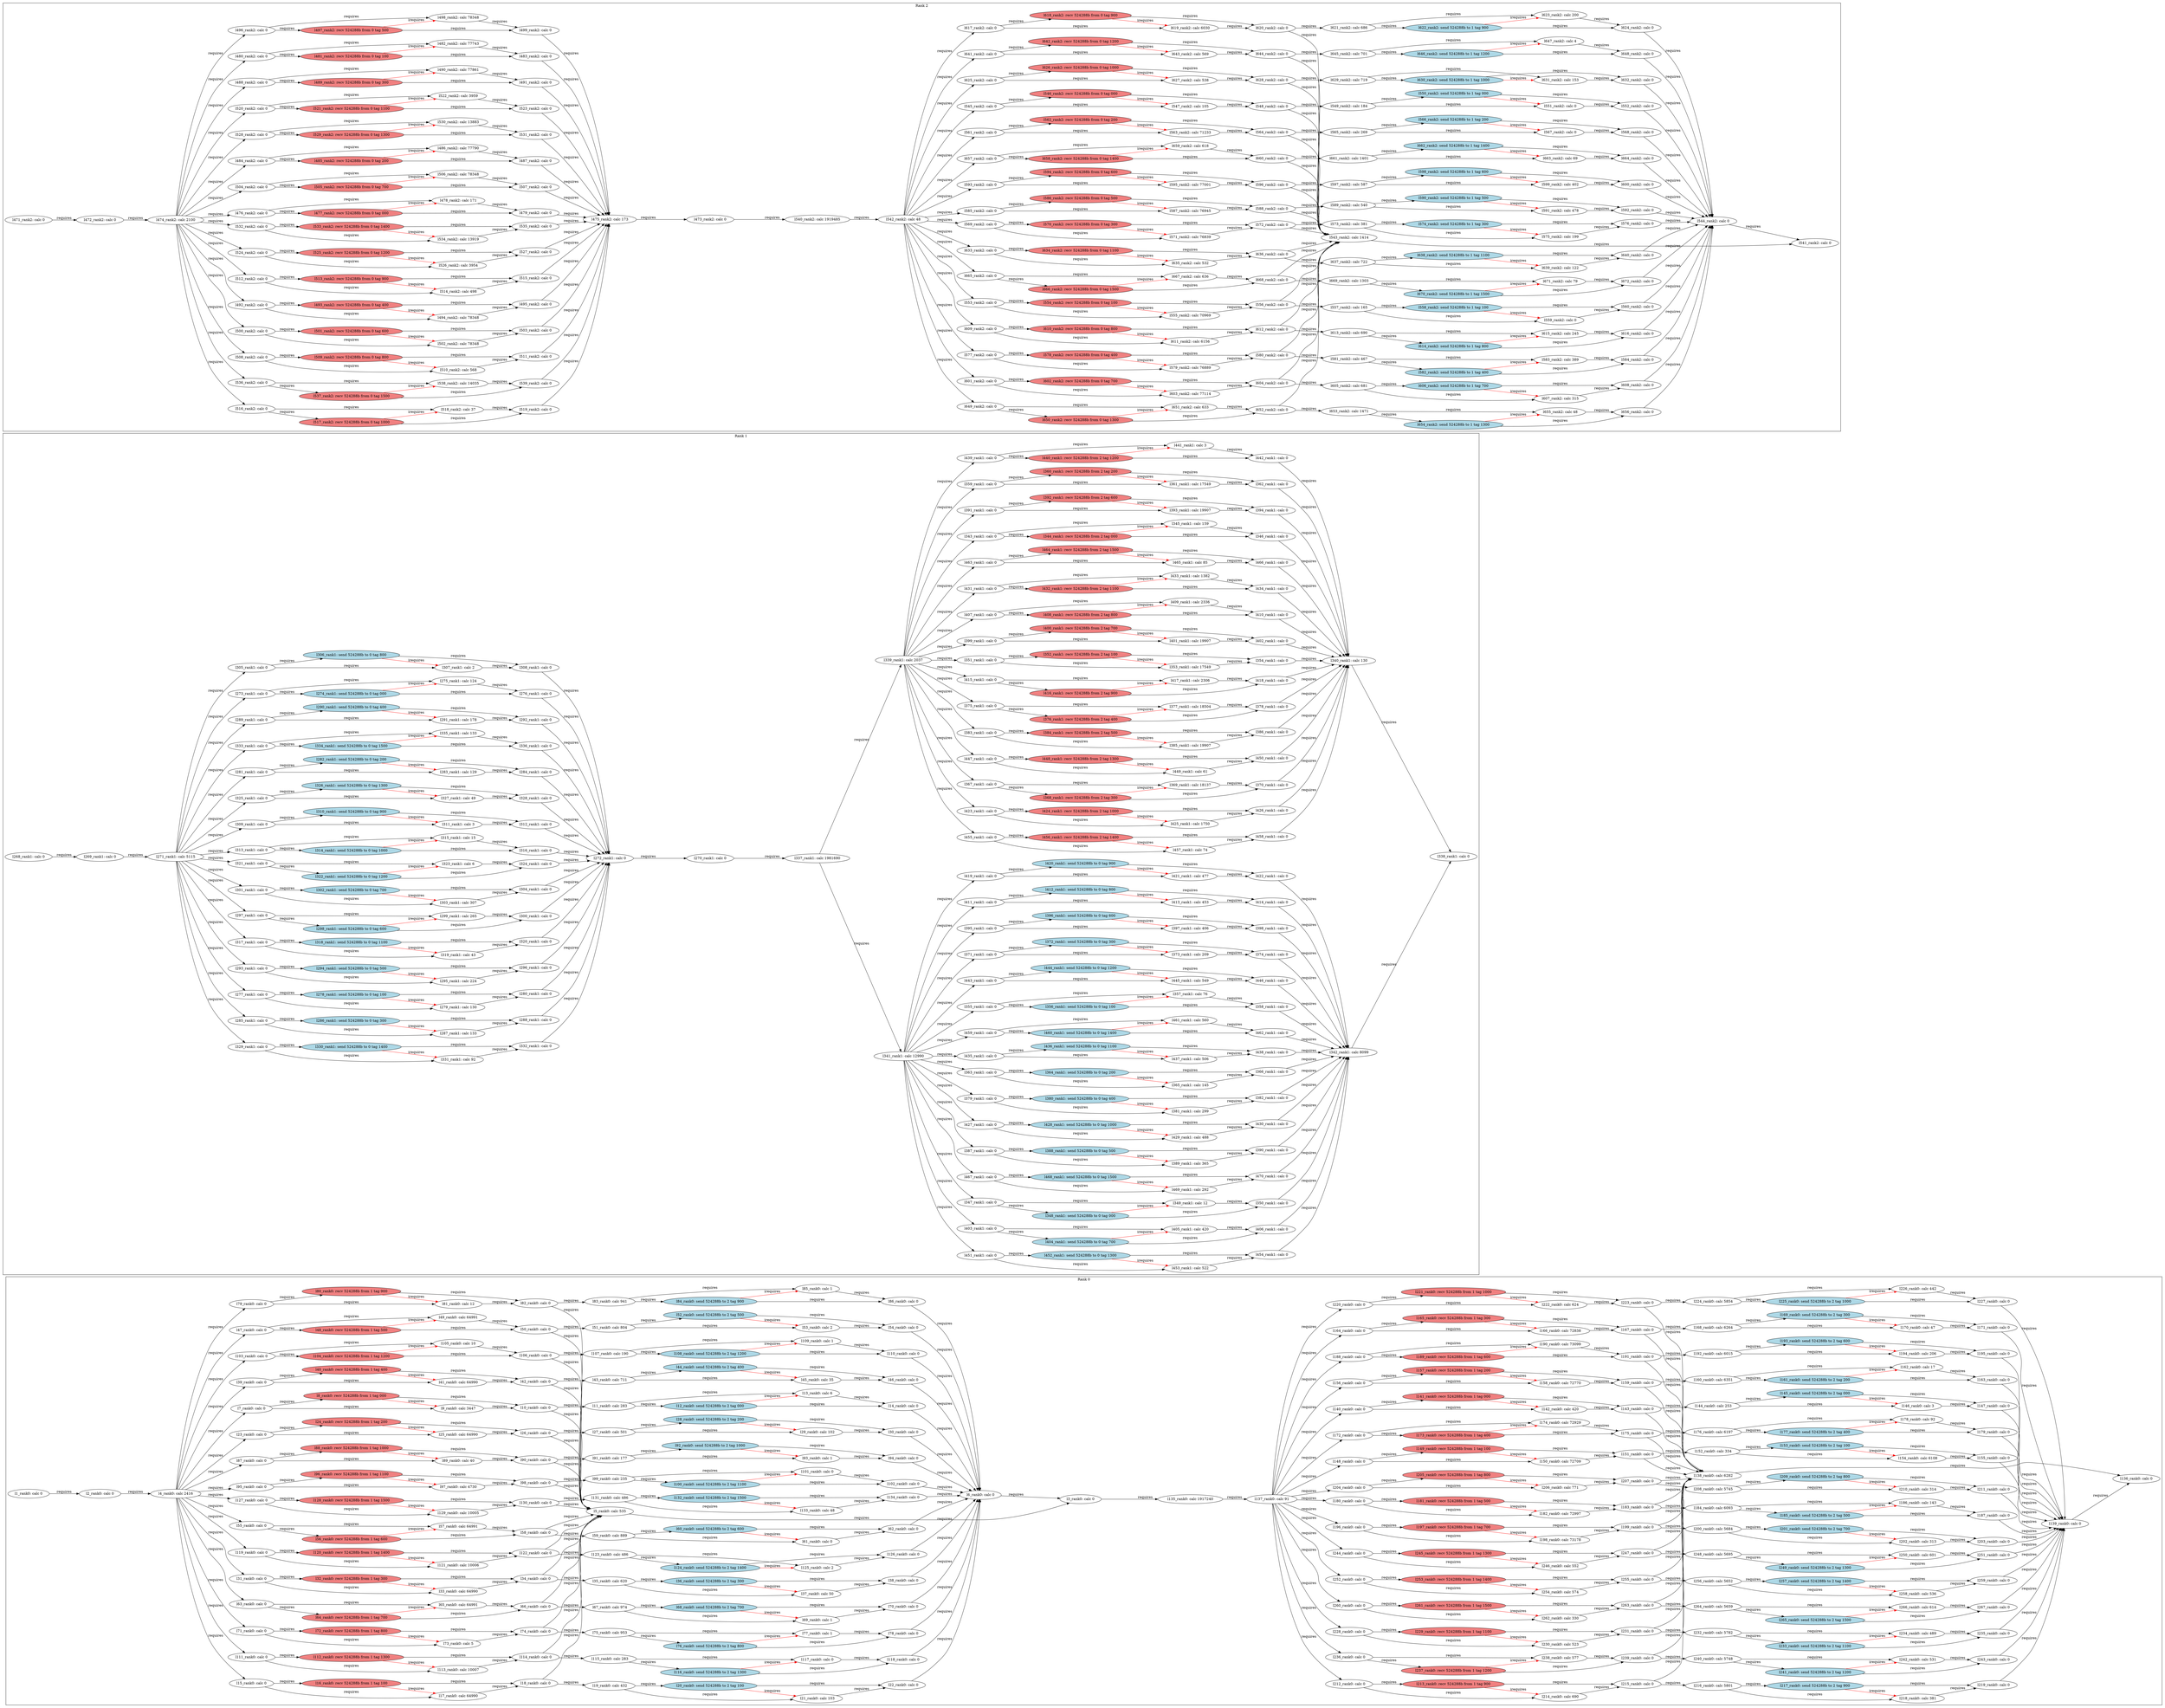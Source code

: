 digraph G {
    rankdir=LR;
    subgraph "cluster_rank_0" {
        label = "Rank 0";
        "l242_rank0: calc 531" [style=filled, fillcolor="white"];
        "l252_rank0: calc 0" [style=filled, fillcolor="white"];
        "l130_rank0: calc 0" [style=filled, fillcolor="white"];
        "l90_rank0: calc 0" [style=filled, fillcolor="white"];
        "l236_rank0: calc 0" [style=filled, fillcolor="white"];
        "l251_rank0: calc 0" [style=filled, fillcolor="white"];
        "l66_rank0: calc 0" [style=filled, fillcolor="white"];
        "l97_rank0: calc 4730" [style=filled, fillcolor="white"];
        "l205_rank0: recv 524288b from 1 tag 800" [style=filled, fillcolor="lightcoral"];
        "l116_rank0: send 524288b to 2 tag 1300" [style=filled, fillcolor="lightblue"];
        "l87_rank0: calc 0" [style=filled, fillcolor="white"];
        "l151_rank0: calc 0" [style=filled, fillcolor="white"];
        "l64_rank0: recv 524288b from 1 tag 700" [style=filled, fillcolor="lightcoral"];
        "l68_rank0: send 524288b to 2 tag 700" [style=filled, fillcolor="lightblue"];
        "l76_rank0: send 524288b to 2 tag 800" [style=filled, fillcolor="lightblue"];
        "l161_rank0: send 524288b to 2 tag 200" [style=filled, fillcolor="lightblue"];
        "l247_rank0: calc 0" [style=filled, fillcolor="white"];
        "l60_rank0: send 524288b to 2 tag 600" [style=filled, fillcolor="lightblue"];
        "l203_rank0: calc 0" [style=filled, fillcolor="white"];
        "l108_rank0: send 524288b to 2 tag 1200" [style=filled, fillcolor="lightblue"];
        "l187_rank0: calc 0" [style=filled, fillcolor="white"];
        "l120_rank0: recv 524288b from 1 tag 1400" [style=filled, fillcolor="lightcoral"];
        "l246_rank0: calc 552" [style=filled, fillcolor="white"];
        "l89_rank0: calc 40" [style=filled, fillcolor="white"];
        "l191_rank0: calc 0" [style=filled, fillcolor="white"];
        "l189_rank0: recv 524288b from 1 tag 600" [style=filled, fillcolor="lightcoral"];
        "l14_rank0: calc 0" [style=filled, fillcolor="white"];
        "l228_rank0: calc 0" [style=filled, fillcolor="white"];
        "l73_rank0: calc 5" [style=filled, fillcolor="white"];
        "l25_rank0: calc 64990" [style=filled, fillcolor="white"];
        "l240_rank0: calc 5748" [style=filled, fillcolor="white"];
        "l74_rank0: calc 0" [style=filled, fillcolor="white"];
        "l6_rank0: calc 0" [style=filled, fillcolor="white"];
        "l125_rank0: calc 2" [style=filled, fillcolor="white"];
        "l260_rank0: calc 0" [style=filled, fillcolor="white"];
        "l134_rank0: calc 0" [style=filled, fillcolor="white"];
        "l212_rank0: calc 0" [style=filled, fillcolor="white"];
        "l53_rank0: calc 2" [style=filled, fillcolor="white"];
        "l244_rank0: calc 0" [style=filled, fillcolor="white"];
        "l146_rank0: calc 3" [style=filled, fillcolor="white"];
        "l137_rank0: calc 91" [style=filled, fillcolor="white"];
        "l7_rank0: calc 0" [style=filled, fillcolor="white"];
        "l42_rank0: calc 0" [style=filled, fillcolor="white"];
        "l139_rank0: calc 0" [style=filled, fillcolor="white"];
        "l39_rank0: calc 0" [style=filled, fillcolor="white"];
        "l106_rank0: calc 0" [style=filled, fillcolor="white"];
        "l118_rank0: calc 0" [style=filled, fillcolor="white"];
        "l179_rank0: calc 0" [style=filled, fillcolor="white"];
        "l159_rank0: calc 0" [style=filled, fillcolor="white"];
        "l219_rank0: calc 0" [style=filled, fillcolor="white"];
        "l23_rank0: calc 0" [style=filled, fillcolor="white"];
        "l229_rank0: recv 524288b from 1 tag 1100" [style=filled, fillcolor="lightcoral"];
        "l233_rank0: send 524288b to 2 tag 1100" [style=filled, fillcolor="lightblue"];
        "l266_rank0: calc 614" [style=filled, fillcolor="white"];
        "l265_rank0: send 524288b to 2 tag 1500" [style=filled, fillcolor="lightblue"];
        "l58_rank0: calc 0" [style=filled, fillcolor="white"];
        "l84_rank0: send 524288b to 2 tag 900" [style=filled, fillcolor="lightblue"];
        "l100_rank0: send 524288b to 2 tag 1100" [style=filled, fillcolor="lightblue"];
        "l232_rank0: calc 5782" [style=filled, fillcolor="white"];
        "l234_rank0: calc 489" [style=filled, fillcolor="white"];
        "l32_rank0: recv 524288b from 1 tag 300" [style=filled, fillcolor="lightcoral"];
        "l41_rank0: calc 64990" [style=filled, fillcolor="white"];
        "l83_rank0: calc 941" [style=filled, fillcolor="white"];
        "l150_rank0: calc 72709" [style=filled, fillcolor="white"];
        "l183_rank0: calc 0" [style=filled, fillcolor="white"];
        "l48_rank0: recv 524288b from 1 tag 500" [style=filled, fillcolor="lightcoral"];
        "l75_rank0: calc 953" [style=filled, fillcolor="white"];
        "l16_rank0: recv 524288b from 1 tag 100" [style=filled, fillcolor="lightcoral"];
        "l11_rank0: calc 283" [style=filled, fillcolor="white"];
        "l133_rank0: calc 48" [style=filled, fillcolor="white"];
        "l225_rank0: send 524288b to 2 tag 1000" [style=filled, fillcolor="lightblue"];
        "l70_rank0: calc 0" [style=filled, fillcolor="white"];
        "l52_rank0: send 524288b to 2 tag 500" [style=filled, fillcolor="lightblue"];
        "l59_rank0: calc 889" [style=filled, fillcolor="white"];
        "l46_rank0: calc 0" [style=filled, fillcolor="white"];
        "l38_rank0: calc 0" [style=filled, fillcolor="white"];
        "l241_rank0: send 524288b to 2 tag 1200" [style=filled, fillcolor="lightblue"];
        "l15_rank0: calc 0" [style=filled, fillcolor="white"];
        "l2_rank0: calc 0" [style=filled, fillcolor="white"];
        "l3_rank0: calc 0" [style=filled, fillcolor="white"];
        "l17_rank0: calc 64990" [style=filled, fillcolor="white"];
        "l35_rank0: calc 620" [style=filled, fillcolor="white"];
        "l121_rank0: calc 10006" [style=filled, fillcolor="white"];
        "l86_rank0: calc 0" [style=filled, fillcolor="white"];
        "l4_rank0: calc 2416" [style=filled, fillcolor="white"];
        "l223_rank0: calc 0" [style=filled, fillcolor="white"];
        "l122_rank0: calc 0" [style=filled, fillcolor="white"];
        "l107_rank0: calc 190" [style=filled, fillcolor="white"];
        "l119_rank0: calc 0" [style=filled, fillcolor="white"];
        "l196_rank0: calc 0" [style=filled, fillcolor="white"];
        "l235_rank0: calc 0" [style=filled, fillcolor="white"];
        "l126_rank0: calc 0" [style=filled, fillcolor="white"];
        "l63_rank0: calc 0" [style=filled, fillcolor="white"];
        "l186_rank0: calc 143" [style=filled, fillcolor="white"];
        "l262_rank0: calc 330" [style=filled, fillcolor="white"];
        "l104_rank0: recv 524288b from 1 tag 1200" [style=filled, fillcolor="lightcoral"];
        "l175_rank0: calc 0" [style=filled, fillcolor="white"];
        "l222_rank0: calc 624" [style=filled, fillcolor="white"];
        "l101_rank0: calc 0" [style=filled, fillcolor="white"];
        "l129_rank0: calc 10005" [style=filled, fillcolor="white"];
        "l149_rank0: recv 524288b from 1 tag 100" [style=filled, fillcolor="lightcoral"];
        "l99_rank0: calc 235" [style=filled, fillcolor="white"];
        "l143_rank0: calc 0" [style=filled, fillcolor="white"];
        "l155_rank0: calc 0" [style=filled, fillcolor="white"];
        "l8_rank0: recv 524288b from 1 tag 000" [style=filled, fillcolor="lightcoral"];
        "l180_rank0: calc 0" [style=filled, fillcolor="white"];
        "l204_rank0: calc 0" [style=filled, fillcolor="white"];
        "l261_rank0: recv 524288b from 1 tag 1500" [style=filled, fillcolor="lightcoral"];
        "l50_rank0: calc 0" [style=filled, fillcolor="white"];
        "l250_rank0: calc 601" [style=filled, fillcolor="white"];
        "l208_rank0: calc 5745" [style=filled, fillcolor="white"];
        "l216_rank0: calc 5801" [style=filled, fillcolor="white"];
        "l9_rank0: calc 3447" [style=filled, fillcolor="white"];
        "l28_rank0: send 524288b to 2 tag 200" [style=filled, fillcolor="lightblue"];
        "l217_rank0: send 524288b to 2 tag 900" [style=filled, fillcolor="lightblue"];
        "l26_rank0: calc 0" [style=filled, fillcolor="white"];
        "l257_rank0: send 524288b to 2 tag 1400" [style=filled, fillcolor="lightblue"];
        "l54_rank0: calc 0" [style=filled, fillcolor="white"];
        "l55_rank0: calc 0" [style=filled, fillcolor="white"];
        "l72_rank0: recv 524288b from 1 tag 800" [style=filled, fillcolor="lightcoral"];
        "l98_rank0: calc 0" [style=filled, fillcolor="white"];
        "l206_rank0: calc 771" [style=filled, fillcolor="white"];
        "l184_rank0: calc 6093" [style=filled, fillcolor="white"];
        "l27_rank0: calc 501" [style=filled, fillcolor="white"];
        "l29_rank0: calc 102" [style=filled, fillcolor="white"];
        "l77_rank0: calc 1" [style=filled, fillcolor="white"];
        "l264_rank0: calc 5659" [style=filled, fillcolor="white"];
        "l127_rank0: calc 0" [style=filled, fillcolor="white"];
        "l113_rank0: calc 10007" [style=filled, fillcolor="white"];
        "l135_rank0: calc 1917240" [style=filled, fillcolor="white"];
        "l148_rank0: calc 0" [style=filled, fillcolor="white"];
        "l94_rank0: calc 0" [style=filled, fillcolor="white"];
        "l110_rank0: calc 0" [style=filled, fillcolor="white"];
        "l152_rank0: calc 334" [style=filled, fillcolor="white"];
        "l5_rank0: calc 535" [style=filled, fillcolor="white"];
        "l62_rank0: calc 0" [style=filled, fillcolor="white"];
        "l69_rank0: calc 1" [style=filled, fillcolor="white"];
        "l237_rank0: recv 524288b from 1 tag 1200" [style=filled, fillcolor="lightcoral"];
        "l249_rank0: send 524288b to 2 tag 1300" [style=filled, fillcolor="lightblue"];
        "l136_rank0: calc 0" [style=filled, fillcolor="white"];
        "l163_rank0: calc 0" [style=filled, fillcolor="white"];
        "l1_rank0: calc 0" [style=filled, fillcolor="white"];
        "l40_rank0: recv 524288b from 1 tag 400" [style=filled, fillcolor="lightcoral"];
        "l88_rank0: recv 524288b from 1 tag 1000" [style=filled, fillcolor="lightcoral"];
        "l37_rank0: calc 50" [style=filled, fillcolor="white"];
        "l147_rank0: calc 0" [style=filled, fillcolor="white"];
        "l142_rank0: calc 420" [style=filled, fillcolor="white"];
        "l166_rank0: calc 72838" [style=filled, fillcolor="white"];
        "l201_rank0: send 524288b to 2 tag 700" [style=filled, fillcolor="lightblue"];
        "l239_rank0: calc 0" [style=filled, fillcolor="white"];
        "l255_rank0: calc 0" [style=filled, fillcolor="white"];
        "l31_rank0: calc 0" [style=filled, fillcolor="white"];
        "l245_rank0: recv 524288b from 1 tag 1300" [style=filled, fillcolor="lightcoral"];
        "l172_rank0: calc 0" [style=filled, fillcolor="white"];
        "l19_rank0: calc 432" [style=filled, fillcolor="white"];
        "l176_rank0: calc 6197" [style=filled, fillcolor="white"];
        "l141_rank0: recv 524288b from 1 tag 000" [style=filled, fillcolor="lightcoral"];
        "l154_rank0: calc 6108" [style=filled, fillcolor="white"];
        "l51_rank0: calc 804" [style=filled, fillcolor="white"];
        "l202_rank0: calc 313" [style=filled, fillcolor="white"];
        "l171_rank0: calc 0" [style=filled, fillcolor="white"];
        "l160_rank0: calc 6351" [style=filled, fillcolor="white"];
        "l195_rank0: calc 0" [style=filled, fillcolor="white"];
        "l182_rank0: calc 72997" [style=filled, fillcolor="white"];
        "l177_rank0: send 524288b to 2 tag 400" [style=filled, fillcolor="lightblue"];
        "l200_rank0: calc 5684" [style=filled, fillcolor="white"];
        "l43_rank0: calc 711" [style=filled, fillcolor="white"];
        "l140_rank0: calc 0" [style=filled, fillcolor="white"];
        "l254_rank0: calc 574" [style=filled, fillcolor="white"];
        "l170_rank0: calc 47" [style=filled, fillcolor="white"];
        "l210_rank0: calc 314" [style=filled, fillcolor="white"];
        "l162_rank0: calc 17" [style=filled, fillcolor="white"];
        "l92_rank0: send 524288b to 2 tag 1000" [style=filled, fillcolor="lightblue"];
        "l167_rank0: calc 0" [style=filled, fillcolor="white"];
        "l190_rank0: calc 73099" [style=filled, fillcolor="white"];
        "l194_rank0: calc 206" [style=filled, fillcolor="white"];
        "l211_rank0: calc 0" [style=filled, fillcolor="white"];
        "l218_rank0: calc 381" [style=filled, fillcolor="white"];
        "l192_rank0: calc 6015" [style=filled, fillcolor="white"];
        "l91_rank0: calc 177" [style=filled, fillcolor="white"];
        "l111_rank0: calc 0" [style=filled, fillcolor="white"];
        "l165_rank0: recv 524288b from 1 tag 300" [style=filled, fillcolor="lightcoral"];
        "l156_rank0: calc 0" [style=filled, fillcolor="white"];
        "l214_rank0: calc 690" [style=filled, fillcolor="white"];
        "l56_rank0: recv 524288b from 1 tag 600" [style=filled, fillcolor="lightcoral"];
        "l138_rank0: calc 6282" [style=filled, fillcolor="white"];
        "l67_rank0: calc 974" [style=filled, fillcolor="white"];
        "l45_rank0: calc 35" [style=filled, fillcolor="white"];
        "l123_rank0: calc 486" [style=filled, fillcolor="white"];
        "l153_rank0: send 524288b to 2 tag 100" [style=filled, fillcolor="lightblue"];
        "l173_rank0: recv 524288b from 1 tag 400" [style=filled, fillcolor="lightcoral"];
        "l188_rank0: calc 0" [style=filled, fillcolor="white"];
        "l21_rank0: calc 103" [style=filled, fillcolor="white"];
        "l112_rank0: recv 524288b from 1 tag 1300" [style=filled, fillcolor="lightcoral"];
        "l221_rank0: recv 524288b from 1 tag 1000" [style=filled, fillcolor="lightcoral"];
        "l12_rank0: send 524288b to 2 tag 000" [style=filled, fillcolor="lightblue"];
        "l224_rank0: calc 5854" [style=filled, fillcolor="white"];
        "l238_rank0: calc 577" [style=filled, fillcolor="white"];
        "l253_rank0: recv 524288b from 1 tag 1400" [style=filled, fillcolor="lightcoral"];
        "l61_rank0: calc 0" [style=filled, fillcolor="white"];
        "l114_rank0: calc 0" [style=filled, fillcolor="white"];
        "l207_rank0: calc 0" [style=filled, fillcolor="white"];
        "l258_rank0: calc 536" [style=filled, fillcolor="white"];
        "l263_rank0: calc 0" [style=filled, fillcolor="white"];
        "l174_rank0: calc 72929" [style=filled, fillcolor="white"];
        "l209_rank0: send 524288b to 2 tag 800" [style=filled, fillcolor="lightblue"];
        "l20_rank0: send 524288b to 2 tag 100" [style=filled, fillcolor="lightblue"];
        "l259_rank0: calc 0" [style=filled, fillcolor="white"];
        "l124_rank0: send 524288b to 2 tag 1400" [style=filled, fillcolor="lightblue"];
        "l248_rank0: calc 5695" [style=filled, fillcolor="white"];
        "l78_rank0: calc 0" [style=filled, fillcolor="white"];
        "l193_rank0: send 524288b to 2 tag 600" [style=filled, fillcolor="lightblue"];
        "l81_rank0: calc 12" [style=filled, fillcolor="white"];
        "l267_rank0: calc 0" [style=filled, fillcolor="white"];
        "l13_rank0: calc 6" [style=filled, fillcolor="white"];
        "l230_rank0: calc 523" [style=filled, fillcolor="white"];
        "l33_rank0: calc 64990" [style=filled, fillcolor="white"];
        "l71_rank0: calc 0" [style=filled, fillcolor="white"];
        "l82_rank0: calc 0" [style=filled, fillcolor="white"];
        "l24_rank0: recv 524288b from 1 tag 200" [style=filled, fillcolor="lightcoral"];
        "l197_rank0: recv 524288b from 1 tag 700" [style=filled, fillcolor="lightcoral"];
        "l128_rank0: recv 524288b from 1 tag 1500" [style=filled, fillcolor="lightcoral"];
        "l18_rank0: calc 0" [style=filled, fillcolor="white"];
        "l243_rank0: calc 0" [style=filled, fillcolor="white"];
        "l227_rank0: calc 0" [style=filled, fillcolor="white"];
        "l169_rank0: send 524288b to 2 tag 300" [style=filled, fillcolor="lightblue"];
        "l117_rank0: calc 0" [style=filled, fillcolor="white"];
        "l36_rank0: send 524288b to 2 tag 300" [style=filled, fillcolor="lightblue"];
        "l115_rank0: calc 283" [style=filled, fillcolor="white"];
        "l132_rank0: send 524288b to 2 tag 1500" [style=filled, fillcolor="lightblue"];
        "l231_rank0: calc 0" [style=filled, fillcolor="white"];
        "l22_rank0: calc 0" [style=filled, fillcolor="white"];
        "l96_rank0: recv 524288b from 1 tag 1100" [style=filled, fillcolor="lightcoral"];
        "l85_rank0: calc 1" [style=filled, fillcolor="white"];
        "l95_rank0: calc 0" [style=filled, fillcolor="white"];
        "l181_rank0: recv 524288b from 1 tag 500" [style=filled, fillcolor="lightcoral"];
        "l198_rank0: calc 73178" [style=filled, fillcolor="white"];
        "l144_rank0: calc 253" [style=filled, fillcolor="white"];
        "l49_rank0: calc 64991" [style=filled, fillcolor="white"];
        "l131_rank0: calc 486" [style=filled, fillcolor="white"];
        "l213_rank0: recv 524288b from 1 tag 900" [style=filled, fillcolor="lightcoral"];
        "l215_rank0: calc 0" [style=filled, fillcolor="white"];
        "l103_rank0: calc 0" [style=filled, fillcolor="white"];
        "l158_rank0: calc 72770" [style=filled, fillcolor="white"];
        "l44_rank0: send 524288b to 2 tag 400" [style=filled, fillcolor="lightblue"];
        "l80_rank0: recv 524288b from 1 tag 900" [style=filled, fillcolor="lightcoral"];
        "l178_rank0: calc 92" [style=filled, fillcolor="white"];
        "l105_rank0: calc 10" [style=filled, fillcolor="white"];
        "l226_rank0: calc 442" [style=filled, fillcolor="white"];
        "l65_rank0: calc 64991" [style=filled, fillcolor="white"];
        "l157_rank0: recv 524288b from 1 tag 200" [style=filled, fillcolor="lightcoral"];
        "l10_rank0: calc 0" [style=filled, fillcolor="white"];
        "l145_rank0: send 524288b to 2 tag 000" [style=filled, fillcolor="lightblue"];
        "l185_rank0: send 524288b to 2 tag 500" [style=filled, fillcolor="lightblue"];
        "l164_rank0: calc 0" [style=filled, fillcolor="white"];
        "l199_rank0: calc 0" [style=filled, fillcolor="white"];
        "l30_rank0: calc 0" [style=filled, fillcolor="white"];
        "l47_rank0: calc 0" [style=filled, fillcolor="white"];
        "l57_rank0: calc 64991" [style=filled, fillcolor="white"];
        "l102_rank0: calc 0" [style=filled, fillcolor="white"];
        "l109_rank0: calc 1" [style=filled, fillcolor="white"];
        "l256_rank0: calc 5652" [style=filled, fillcolor="white"];
        "l79_rank0: calc 0" [style=filled, fillcolor="white"];
        "l168_rank0: calc 6264" [style=filled, fillcolor="white"];
        "l34_rank0: calc 0" [style=filled, fillcolor="white"];
        "l220_rank0: calc 0" [style=filled, fillcolor="white"];
        "l93_rank0: calc 1" [style=filled, fillcolor="white"];
        "l1_rank0: calc 0" -> "l2_rank0: calc 0" [label="requires", color="black"];
        "l2_rank0: calc 0" -> "l4_rank0: calc 2416" [label="requires", color="black"];
        "l5_rank0: calc 535" -> "l3_rank0: calc 0" [label="requires", color="black"];
        "l6_rank0: calc 0" -> "l3_rank0: calc 0" [label="requires", color="black"];
        "l4_rank0: calc 2416" -> "l7_rank0: calc 0" [label="requires", color="black"];
        "l7_rank0: calc 0" -> "l8_rank0: recv 524288b from 1 tag 000" [label="requires", color="black"];
        "l7_rank0: calc 0" -> "l9_rank0: calc 3447" [label="requires", color="black"];
        "l8_rank0: recv 524288b from 1 tag 000" -> "l9_rank0: calc 3447" [label="irequires", color="red"];
        "l9_rank0: calc 3447" -> "l10_rank0: calc 0" [label="requires", color="black"];
        "l8_rank0: recv 524288b from 1 tag 000" -> "l10_rank0: calc 0" [label="requires", color="black"];
        "l10_rank0: calc 0" -> "l5_rank0: calc 535" [label="requires", color="black"];
        "l10_rank0: calc 0" -> "l11_rank0: calc 283" [label="requires", color="black"];
        "l11_rank0: calc 283" -> "l12_rank0: send 524288b to 2 tag 000" [label="requires", color="black"];
        "l11_rank0: calc 283" -> "l13_rank0: calc 6" [label="requires", color="black"];
        "l12_rank0: send 524288b to 2 tag 000" -> "l13_rank0: calc 6" [label="irequires", color="red"];
        "l13_rank0: calc 6" -> "l14_rank0: calc 0" [label="requires", color="black"];
        "l12_rank0: send 524288b to 2 tag 000" -> "l14_rank0: calc 0" [label="requires", color="black"];
        "l14_rank0: calc 0" -> "l6_rank0: calc 0" [label="requires", color="black"];
        "l4_rank0: calc 2416" -> "l15_rank0: calc 0" [label="requires", color="black"];
        "l15_rank0: calc 0" -> "l16_rank0: recv 524288b from 1 tag 100" [label="requires", color="black"];
        "l15_rank0: calc 0" -> "l17_rank0: calc 64990" [label="requires", color="black"];
        "l16_rank0: recv 524288b from 1 tag 100" -> "l17_rank0: calc 64990" [label="irequires", color="red"];
        "l17_rank0: calc 64990" -> "l18_rank0: calc 0" [label="requires", color="black"];
        "l16_rank0: recv 524288b from 1 tag 100" -> "l18_rank0: calc 0" [label="requires", color="black"];
        "l18_rank0: calc 0" -> "l5_rank0: calc 535" [label="requires", color="black"];
        "l18_rank0: calc 0" -> "l19_rank0: calc 432" [label="requires", color="black"];
        "l19_rank0: calc 432" -> "l20_rank0: send 524288b to 2 tag 100" [label="requires", color="black"];
        "l19_rank0: calc 432" -> "l21_rank0: calc 103" [label="requires", color="black"];
        "l20_rank0: send 524288b to 2 tag 100" -> "l21_rank0: calc 103" [label="irequires", color="red"];
        "l21_rank0: calc 103" -> "l22_rank0: calc 0" [label="requires", color="black"];
        "l20_rank0: send 524288b to 2 tag 100" -> "l22_rank0: calc 0" [label="requires", color="black"];
        "l22_rank0: calc 0" -> "l6_rank0: calc 0" [label="requires", color="black"];
        "l4_rank0: calc 2416" -> "l23_rank0: calc 0" [label="requires", color="black"];
        "l23_rank0: calc 0" -> "l24_rank0: recv 524288b from 1 tag 200" [label="requires", color="black"];
        "l23_rank0: calc 0" -> "l25_rank0: calc 64990" [label="requires", color="black"];
        "l24_rank0: recv 524288b from 1 tag 200" -> "l25_rank0: calc 64990" [label="irequires", color="red"];
        "l25_rank0: calc 64990" -> "l26_rank0: calc 0" [label="requires", color="black"];
        "l24_rank0: recv 524288b from 1 tag 200" -> "l26_rank0: calc 0" [label="requires", color="black"];
        "l26_rank0: calc 0" -> "l5_rank0: calc 535" [label="requires", color="black"];
        "l26_rank0: calc 0" -> "l27_rank0: calc 501" [label="requires", color="black"];
        "l27_rank0: calc 501" -> "l28_rank0: send 524288b to 2 tag 200" [label="requires", color="black"];
        "l27_rank0: calc 501" -> "l29_rank0: calc 102" [label="requires", color="black"];
        "l28_rank0: send 524288b to 2 tag 200" -> "l29_rank0: calc 102" [label="irequires", color="red"];
        "l29_rank0: calc 102" -> "l30_rank0: calc 0" [label="requires", color="black"];
        "l28_rank0: send 524288b to 2 tag 200" -> "l30_rank0: calc 0" [label="requires", color="black"];
        "l30_rank0: calc 0" -> "l6_rank0: calc 0" [label="requires", color="black"];
        "l4_rank0: calc 2416" -> "l31_rank0: calc 0" [label="requires", color="black"];
        "l31_rank0: calc 0" -> "l32_rank0: recv 524288b from 1 tag 300" [label="requires", color="black"];
        "l31_rank0: calc 0" -> "l33_rank0: calc 64990" [label="requires", color="black"];
        "l32_rank0: recv 524288b from 1 tag 300" -> "l33_rank0: calc 64990" [label="irequires", color="red"];
        "l33_rank0: calc 64990" -> "l34_rank0: calc 0" [label="requires", color="black"];
        "l32_rank0: recv 524288b from 1 tag 300" -> "l34_rank0: calc 0" [label="requires", color="black"];
        "l34_rank0: calc 0" -> "l5_rank0: calc 535" [label="requires", color="black"];
        "l34_rank0: calc 0" -> "l35_rank0: calc 620" [label="requires", color="black"];
        "l35_rank0: calc 620" -> "l36_rank0: send 524288b to 2 tag 300" [label="requires", color="black"];
        "l35_rank0: calc 620" -> "l37_rank0: calc 50" [label="requires", color="black"];
        "l36_rank0: send 524288b to 2 tag 300" -> "l37_rank0: calc 50" [label="irequires", color="red"];
        "l37_rank0: calc 50" -> "l38_rank0: calc 0" [label="requires", color="black"];
        "l36_rank0: send 524288b to 2 tag 300" -> "l38_rank0: calc 0" [label="requires", color="black"];
        "l38_rank0: calc 0" -> "l6_rank0: calc 0" [label="requires", color="black"];
        "l4_rank0: calc 2416" -> "l39_rank0: calc 0" [label="requires", color="black"];
        "l39_rank0: calc 0" -> "l40_rank0: recv 524288b from 1 tag 400" [label="requires", color="black"];
        "l39_rank0: calc 0" -> "l41_rank0: calc 64990" [label="requires", color="black"];
        "l40_rank0: recv 524288b from 1 tag 400" -> "l41_rank0: calc 64990" [label="irequires", color="red"];
        "l41_rank0: calc 64990" -> "l42_rank0: calc 0" [label="requires", color="black"];
        "l40_rank0: recv 524288b from 1 tag 400" -> "l42_rank0: calc 0" [label="requires", color="black"];
        "l42_rank0: calc 0" -> "l5_rank0: calc 535" [label="requires", color="black"];
        "l42_rank0: calc 0" -> "l43_rank0: calc 711" [label="requires", color="black"];
        "l43_rank0: calc 711" -> "l44_rank0: send 524288b to 2 tag 400" [label="requires", color="black"];
        "l43_rank0: calc 711" -> "l45_rank0: calc 35" [label="requires", color="black"];
        "l44_rank0: send 524288b to 2 tag 400" -> "l45_rank0: calc 35" [label="irequires", color="red"];
        "l45_rank0: calc 35" -> "l46_rank0: calc 0" [label="requires", color="black"];
        "l44_rank0: send 524288b to 2 tag 400" -> "l46_rank0: calc 0" [label="requires", color="black"];
        "l46_rank0: calc 0" -> "l6_rank0: calc 0" [label="requires", color="black"];
        "l4_rank0: calc 2416" -> "l47_rank0: calc 0" [label="requires", color="black"];
        "l47_rank0: calc 0" -> "l48_rank0: recv 524288b from 1 tag 500" [label="requires", color="black"];
        "l47_rank0: calc 0" -> "l49_rank0: calc 64991" [label="requires", color="black"];
        "l48_rank0: recv 524288b from 1 tag 500" -> "l49_rank0: calc 64991" [label="irequires", color="red"];
        "l49_rank0: calc 64991" -> "l50_rank0: calc 0" [label="requires", color="black"];
        "l48_rank0: recv 524288b from 1 tag 500" -> "l50_rank0: calc 0" [label="requires", color="black"];
        "l50_rank0: calc 0" -> "l5_rank0: calc 535" [label="requires", color="black"];
        "l50_rank0: calc 0" -> "l51_rank0: calc 804" [label="requires", color="black"];
        "l51_rank0: calc 804" -> "l52_rank0: send 524288b to 2 tag 500" [label="requires", color="black"];
        "l51_rank0: calc 804" -> "l53_rank0: calc 2" [label="requires", color="black"];
        "l52_rank0: send 524288b to 2 tag 500" -> "l53_rank0: calc 2" [label="irequires", color="red"];
        "l53_rank0: calc 2" -> "l54_rank0: calc 0" [label="requires", color="black"];
        "l52_rank0: send 524288b to 2 tag 500" -> "l54_rank0: calc 0" [label="requires", color="black"];
        "l54_rank0: calc 0" -> "l6_rank0: calc 0" [label="requires", color="black"];
        "l4_rank0: calc 2416" -> "l55_rank0: calc 0" [label="requires", color="black"];
        "l55_rank0: calc 0" -> "l56_rank0: recv 524288b from 1 tag 600" [label="requires", color="black"];
        "l55_rank0: calc 0" -> "l57_rank0: calc 64991" [label="requires", color="black"];
        "l56_rank0: recv 524288b from 1 tag 600" -> "l57_rank0: calc 64991" [label="irequires", color="red"];
        "l57_rank0: calc 64991" -> "l58_rank0: calc 0" [label="requires", color="black"];
        "l56_rank0: recv 524288b from 1 tag 600" -> "l58_rank0: calc 0" [label="requires", color="black"];
        "l58_rank0: calc 0" -> "l5_rank0: calc 535" [label="requires", color="black"];
        "l58_rank0: calc 0" -> "l59_rank0: calc 889" [label="requires", color="black"];
        "l59_rank0: calc 889" -> "l60_rank0: send 524288b to 2 tag 600" [label="requires", color="black"];
        "l59_rank0: calc 889" -> "l61_rank0: calc 0" [label="requires", color="black"];
        "l60_rank0: send 524288b to 2 tag 600" -> "l61_rank0: calc 0" [label="irequires", color="red"];
        "l61_rank0: calc 0" -> "l62_rank0: calc 0" [label="requires", color="black"];
        "l60_rank0: send 524288b to 2 tag 600" -> "l62_rank0: calc 0" [label="requires", color="black"];
        "l62_rank0: calc 0" -> "l6_rank0: calc 0" [label="requires", color="black"];
        "l4_rank0: calc 2416" -> "l63_rank0: calc 0" [label="requires", color="black"];
        "l63_rank0: calc 0" -> "l64_rank0: recv 524288b from 1 tag 700" [label="requires", color="black"];
        "l63_rank0: calc 0" -> "l65_rank0: calc 64991" [label="requires", color="black"];
        "l64_rank0: recv 524288b from 1 tag 700" -> "l65_rank0: calc 64991" [label="irequires", color="red"];
        "l65_rank0: calc 64991" -> "l66_rank0: calc 0" [label="requires", color="black"];
        "l64_rank0: recv 524288b from 1 tag 700" -> "l66_rank0: calc 0" [label="requires", color="black"];
        "l66_rank0: calc 0" -> "l5_rank0: calc 535" [label="requires", color="black"];
        "l66_rank0: calc 0" -> "l67_rank0: calc 974" [label="requires", color="black"];
        "l67_rank0: calc 974" -> "l68_rank0: send 524288b to 2 tag 700" [label="requires", color="black"];
        "l67_rank0: calc 974" -> "l69_rank0: calc 1" [label="requires", color="black"];
        "l68_rank0: send 524288b to 2 tag 700" -> "l69_rank0: calc 1" [label="irequires", color="red"];
        "l69_rank0: calc 1" -> "l70_rank0: calc 0" [label="requires", color="black"];
        "l68_rank0: send 524288b to 2 tag 700" -> "l70_rank0: calc 0" [label="requires", color="black"];
        "l70_rank0: calc 0" -> "l6_rank0: calc 0" [label="requires", color="black"];
        "l4_rank0: calc 2416" -> "l71_rank0: calc 0" [label="requires", color="black"];
        "l71_rank0: calc 0" -> "l72_rank0: recv 524288b from 1 tag 800" [label="requires", color="black"];
        "l71_rank0: calc 0" -> "l73_rank0: calc 5" [label="requires", color="black"];
        "l72_rank0: recv 524288b from 1 tag 800" -> "l73_rank0: calc 5" [label="irequires", color="red"];
        "l73_rank0: calc 5" -> "l74_rank0: calc 0" [label="requires", color="black"];
        "l72_rank0: recv 524288b from 1 tag 800" -> "l74_rank0: calc 0" [label="requires", color="black"];
        "l74_rank0: calc 0" -> "l5_rank0: calc 535" [label="requires", color="black"];
        "l74_rank0: calc 0" -> "l75_rank0: calc 953" [label="requires", color="black"];
        "l75_rank0: calc 953" -> "l76_rank0: send 524288b to 2 tag 800" [label="requires", color="black"];
        "l75_rank0: calc 953" -> "l77_rank0: calc 1" [label="requires", color="black"];
        "l76_rank0: send 524288b to 2 tag 800" -> "l77_rank0: calc 1" [label="irequires", color="red"];
        "l77_rank0: calc 1" -> "l78_rank0: calc 0" [label="requires", color="black"];
        "l76_rank0: send 524288b to 2 tag 800" -> "l78_rank0: calc 0" [label="requires", color="black"];
        "l78_rank0: calc 0" -> "l6_rank0: calc 0" [label="requires", color="black"];
        "l4_rank0: calc 2416" -> "l79_rank0: calc 0" [label="requires", color="black"];
        "l79_rank0: calc 0" -> "l80_rank0: recv 524288b from 1 tag 900" [label="requires", color="black"];
        "l79_rank0: calc 0" -> "l81_rank0: calc 12" [label="requires", color="black"];
        "l80_rank0: recv 524288b from 1 tag 900" -> "l81_rank0: calc 12" [label="irequires", color="red"];
        "l81_rank0: calc 12" -> "l82_rank0: calc 0" [label="requires", color="black"];
        "l80_rank0: recv 524288b from 1 tag 900" -> "l82_rank0: calc 0" [label="requires", color="black"];
        "l82_rank0: calc 0" -> "l5_rank0: calc 535" [label="requires", color="black"];
        "l82_rank0: calc 0" -> "l83_rank0: calc 941" [label="requires", color="black"];
        "l83_rank0: calc 941" -> "l84_rank0: send 524288b to 2 tag 900" [label="requires", color="black"];
        "l83_rank0: calc 941" -> "l85_rank0: calc 1" [label="requires", color="black"];
        "l84_rank0: send 524288b to 2 tag 900" -> "l85_rank0: calc 1" [label="irequires", color="red"];
        "l85_rank0: calc 1" -> "l86_rank0: calc 0" [label="requires", color="black"];
        "l84_rank0: send 524288b to 2 tag 900" -> "l86_rank0: calc 0" [label="requires", color="black"];
        "l86_rank0: calc 0" -> "l6_rank0: calc 0" [label="requires", color="black"];
        "l4_rank0: calc 2416" -> "l87_rank0: calc 0" [label="requires", color="black"];
        "l87_rank0: calc 0" -> "l88_rank0: recv 524288b from 1 tag 1000" [label="requires", color="black"];
        "l87_rank0: calc 0" -> "l89_rank0: calc 40" [label="requires", color="black"];
        "l88_rank0: recv 524288b from 1 tag 1000" -> "l89_rank0: calc 40" [label="irequires", color="red"];
        "l89_rank0: calc 40" -> "l90_rank0: calc 0" [label="requires", color="black"];
        "l88_rank0: recv 524288b from 1 tag 1000" -> "l90_rank0: calc 0" [label="requires", color="black"];
        "l90_rank0: calc 0" -> "l5_rank0: calc 535" [label="requires", color="black"];
        "l90_rank0: calc 0" -> "l91_rank0: calc 177" [label="requires", color="black"];
        "l91_rank0: calc 177" -> "l92_rank0: send 524288b to 2 tag 1000" [label="requires", color="black"];
        "l91_rank0: calc 177" -> "l93_rank0: calc 1" [label="requires", color="black"];
        "l92_rank0: send 524288b to 2 tag 1000" -> "l93_rank0: calc 1" [label="irequires", color="red"];
        "l93_rank0: calc 1" -> "l94_rank0: calc 0" [label="requires", color="black"];
        "l92_rank0: send 524288b to 2 tag 1000" -> "l94_rank0: calc 0" [label="requires", color="black"];
        "l94_rank0: calc 0" -> "l6_rank0: calc 0" [label="requires", color="black"];
        "l4_rank0: calc 2416" -> "l95_rank0: calc 0" [label="requires", color="black"];
        "l95_rank0: calc 0" -> "l96_rank0: recv 524288b from 1 tag 1100" [label="requires", color="black"];
        "l95_rank0: calc 0" -> "l97_rank0: calc 4730" [label="requires", color="black"];
        "l96_rank0: recv 524288b from 1 tag 1100" -> "l97_rank0: calc 4730" [label="irequires", color="red"];
        "l97_rank0: calc 4730" -> "l98_rank0: calc 0" [label="requires", color="black"];
        "l96_rank0: recv 524288b from 1 tag 1100" -> "l98_rank0: calc 0" [label="requires", color="black"];
        "l98_rank0: calc 0" -> "l5_rank0: calc 535" [label="requires", color="black"];
        "l98_rank0: calc 0" -> "l99_rank0: calc 235" [label="requires", color="black"];
        "l99_rank0: calc 235" -> "l100_rank0: send 524288b to 2 tag 1100" [label="requires", color="black"];
        "l99_rank0: calc 235" -> "l101_rank0: calc 0" [label="requires", color="black"];
        "l100_rank0: send 524288b to 2 tag 1100" -> "l101_rank0: calc 0" [label="irequires", color="red"];
        "l101_rank0: calc 0" -> "l102_rank0: calc 0" [label="requires", color="black"];
        "l100_rank0: send 524288b to 2 tag 1100" -> "l102_rank0: calc 0" [label="requires", color="black"];
        "l102_rank0: calc 0" -> "l6_rank0: calc 0" [label="requires", color="black"];
        "l4_rank0: calc 2416" -> "l103_rank0: calc 0" [label="requires", color="black"];
        "l103_rank0: calc 0" -> "l104_rank0: recv 524288b from 1 tag 1200" [label="requires", color="black"];
        "l103_rank0: calc 0" -> "l105_rank0: calc 10" [label="requires", color="black"];
        "l104_rank0: recv 524288b from 1 tag 1200" -> "l105_rank0: calc 10" [label="irequires", color="red"];
        "l105_rank0: calc 10" -> "l106_rank0: calc 0" [label="requires", color="black"];
        "l104_rank0: recv 524288b from 1 tag 1200" -> "l106_rank0: calc 0" [label="requires", color="black"];
        "l106_rank0: calc 0" -> "l5_rank0: calc 535" [label="requires", color="black"];
        "l106_rank0: calc 0" -> "l107_rank0: calc 190" [label="requires", color="black"];
        "l107_rank0: calc 190" -> "l108_rank0: send 524288b to 2 tag 1200" [label="requires", color="black"];
        "l107_rank0: calc 190" -> "l109_rank0: calc 1" [label="requires", color="black"];
        "l108_rank0: send 524288b to 2 tag 1200" -> "l109_rank0: calc 1" [label="irequires", color="red"];
        "l109_rank0: calc 1" -> "l110_rank0: calc 0" [label="requires", color="black"];
        "l108_rank0: send 524288b to 2 tag 1200" -> "l110_rank0: calc 0" [label="requires", color="black"];
        "l110_rank0: calc 0" -> "l6_rank0: calc 0" [label="requires", color="black"];
        "l4_rank0: calc 2416" -> "l111_rank0: calc 0" [label="requires", color="black"];
        "l111_rank0: calc 0" -> "l112_rank0: recv 524288b from 1 tag 1300" [label="requires", color="black"];
        "l111_rank0: calc 0" -> "l113_rank0: calc 10007" [label="requires", color="black"];
        "l112_rank0: recv 524288b from 1 tag 1300" -> "l113_rank0: calc 10007" [label="irequires", color="red"];
        "l113_rank0: calc 10007" -> "l114_rank0: calc 0" [label="requires", color="black"];
        "l112_rank0: recv 524288b from 1 tag 1300" -> "l114_rank0: calc 0" [label="requires", color="black"];
        "l114_rank0: calc 0" -> "l5_rank0: calc 535" [label="requires", color="black"];
        "l114_rank0: calc 0" -> "l115_rank0: calc 283" [label="requires", color="black"];
        "l115_rank0: calc 283" -> "l116_rank0: send 524288b to 2 tag 1300" [label="requires", color="black"];
        "l115_rank0: calc 283" -> "l117_rank0: calc 0" [label="requires", color="black"];
        "l116_rank0: send 524288b to 2 tag 1300" -> "l117_rank0: calc 0" [label="irequires", color="red"];
        "l117_rank0: calc 0" -> "l118_rank0: calc 0" [label="requires", color="black"];
        "l116_rank0: send 524288b to 2 tag 1300" -> "l118_rank0: calc 0" [label="requires", color="black"];
        "l118_rank0: calc 0" -> "l6_rank0: calc 0" [label="requires", color="black"];
        "l4_rank0: calc 2416" -> "l119_rank0: calc 0" [label="requires", color="black"];
        "l119_rank0: calc 0" -> "l120_rank0: recv 524288b from 1 tag 1400" [label="requires", color="black"];
        "l119_rank0: calc 0" -> "l121_rank0: calc 10006" [label="requires", color="black"];
        "l120_rank0: recv 524288b from 1 tag 1400" -> "l121_rank0: calc 10006" [label="irequires", color="red"];
        "l121_rank0: calc 10006" -> "l122_rank0: calc 0" [label="requires", color="black"];
        "l120_rank0: recv 524288b from 1 tag 1400" -> "l122_rank0: calc 0" [label="requires", color="black"];
        "l122_rank0: calc 0" -> "l5_rank0: calc 535" [label="requires", color="black"];
        "l122_rank0: calc 0" -> "l123_rank0: calc 486" [label="requires", color="black"];
        "l123_rank0: calc 486" -> "l124_rank0: send 524288b to 2 tag 1400" [label="requires", color="black"];
        "l123_rank0: calc 486" -> "l125_rank0: calc 2" [label="requires", color="black"];
        "l124_rank0: send 524288b to 2 tag 1400" -> "l125_rank0: calc 2" [label="irequires", color="red"];
        "l125_rank0: calc 2" -> "l126_rank0: calc 0" [label="requires", color="black"];
        "l124_rank0: send 524288b to 2 tag 1400" -> "l126_rank0: calc 0" [label="requires", color="black"];
        "l126_rank0: calc 0" -> "l6_rank0: calc 0" [label="requires", color="black"];
        "l4_rank0: calc 2416" -> "l127_rank0: calc 0" [label="requires", color="black"];
        "l127_rank0: calc 0" -> "l128_rank0: recv 524288b from 1 tag 1500" [label="requires", color="black"];
        "l127_rank0: calc 0" -> "l129_rank0: calc 10005" [label="requires", color="black"];
        "l128_rank0: recv 524288b from 1 tag 1500" -> "l129_rank0: calc 10005" [label="irequires", color="red"];
        "l129_rank0: calc 10005" -> "l130_rank0: calc 0" [label="requires", color="black"];
        "l128_rank0: recv 524288b from 1 tag 1500" -> "l130_rank0: calc 0" [label="requires", color="black"];
        "l130_rank0: calc 0" -> "l5_rank0: calc 535" [label="requires", color="black"];
        "l130_rank0: calc 0" -> "l131_rank0: calc 486" [label="requires", color="black"];
        "l131_rank0: calc 486" -> "l132_rank0: send 524288b to 2 tag 1500" [label="requires", color="black"];
        "l131_rank0: calc 486" -> "l133_rank0: calc 48" [label="requires", color="black"];
        "l132_rank0: send 524288b to 2 tag 1500" -> "l133_rank0: calc 48" [label="irequires", color="red"];
        "l133_rank0: calc 48" -> "l134_rank0: calc 0" [label="requires", color="black"];
        "l132_rank0: send 524288b to 2 tag 1500" -> "l134_rank0: calc 0" [label="requires", color="black"];
        "l134_rank0: calc 0" -> "l6_rank0: calc 0" [label="requires", color="black"];
        "l3_rank0: calc 0" -> "l135_rank0: calc 1917240" [label="requires", color="black"];
        "l135_rank0: calc 1917240" -> "l137_rank0: calc 91" [label="requires", color="black"];
        "l138_rank0: calc 6282" -> "l136_rank0: calc 0" [label="requires", color="black"];
        "l139_rank0: calc 0" -> "l136_rank0: calc 0" [label="requires", color="black"];
        "l137_rank0: calc 91" -> "l140_rank0: calc 0" [label="requires", color="black"];
        "l140_rank0: calc 0" -> "l141_rank0: recv 524288b from 1 tag 000" [label="requires", color="black"];
        "l140_rank0: calc 0" -> "l142_rank0: calc 420" [label="requires", color="black"];
        "l141_rank0: recv 524288b from 1 tag 000" -> "l142_rank0: calc 420" [label="irequires", color="red"];
        "l142_rank0: calc 420" -> "l143_rank0: calc 0" [label="requires", color="black"];
        "l141_rank0: recv 524288b from 1 tag 000" -> "l143_rank0: calc 0" [label="requires", color="black"];
        "l143_rank0: calc 0" -> "l138_rank0: calc 6282" [label="requires", color="black"];
        "l143_rank0: calc 0" -> "l144_rank0: calc 253" [label="requires", color="black"];
        "l144_rank0: calc 253" -> "l145_rank0: send 524288b to 2 tag 000" [label="requires", color="black"];
        "l144_rank0: calc 253" -> "l146_rank0: calc 3" [label="requires", color="black"];
        "l145_rank0: send 524288b to 2 tag 000" -> "l146_rank0: calc 3" [label="irequires", color="red"];
        "l146_rank0: calc 3" -> "l147_rank0: calc 0" [label="requires", color="black"];
        "l145_rank0: send 524288b to 2 tag 000" -> "l147_rank0: calc 0" [label="requires", color="black"];
        "l147_rank0: calc 0" -> "l139_rank0: calc 0" [label="requires", color="black"];
        "l137_rank0: calc 91" -> "l148_rank0: calc 0" [label="requires", color="black"];
        "l148_rank0: calc 0" -> "l149_rank0: recv 524288b from 1 tag 100" [label="requires", color="black"];
        "l148_rank0: calc 0" -> "l150_rank0: calc 72709" [label="requires", color="black"];
        "l149_rank0: recv 524288b from 1 tag 100" -> "l150_rank0: calc 72709" [label="irequires", color="red"];
        "l150_rank0: calc 72709" -> "l151_rank0: calc 0" [label="requires", color="black"];
        "l149_rank0: recv 524288b from 1 tag 100" -> "l151_rank0: calc 0" [label="requires", color="black"];
        "l151_rank0: calc 0" -> "l138_rank0: calc 6282" [label="requires", color="black"];
        "l151_rank0: calc 0" -> "l152_rank0: calc 334" [label="requires", color="black"];
        "l152_rank0: calc 334" -> "l153_rank0: send 524288b to 2 tag 100" [label="requires", color="black"];
        "l152_rank0: calc 334" -> "l154_rank0: calc 6108" [label="requires", color="black"];
        "l153_rank0: send 524288b to 2 tag 100" -> "l154_rank0: calc 6108" [label="irequires", color="red"];
        "l154_rank0: calc 6108" -> "l155_rank0: calc 0" [label="requires", color="black"];
        "l153_rank0: send 524288b to 2 tag 100" -> "l155_rank0: calc 0" [label="requires", color="black"];
        "l155_rank0: calc 0" -> "l139_rank0: calc 0" [label="requires", color="black"];
        "l137_rank0: calc 91" -> "l156_rank0: calc 0" [label="requires", color="black"];
        "l156_rank0: calc 0" -> "l157_rank0: recv 524288b from 1 tag 200" [label="requires", color="black"];
        "l156_rank0: calc 0" -> "l158_rank0: calc 72770" [label="requires", color="black"];
        "l157_rank0: recv 524288b from 1 tag 200" -> "l158_rank0: calc 72770" [label="irequires", color="red"];
        "l158_rank0: calc 72770" -> "l159_rank0: calc 0" [label="requires", color="black"];
        "l157_rank0: recv 524288b from 1 tag 200" -> "l159_rank0: calc 0" [label="requires", color="black"];
        "l159_rank0: calc 0" -> "l138_rank0: calc 6282" [label="requires", color="black"];
        "l159_rank0: calc 0" -> "l160_rank0: calc 6351" [label="requires", color="black"];
        "l160_rank0: calc 6351" -> "l161_rank0: send 524288b to 2 tag 200" [label="requires", color="black"];
        "l160_rank0: calc 6351" -> "l162_rank0: calc 17" [label="requires", color="black"];
        "l161_rank0: send 524288b to 2 tag 200" -> "l162_rank0: calc 17" [label="irequires", color="red"];
        "l162_rank0: calc 17" -> "l163_rank0: calc 0" [label="requires", color="black"];
        "l161_rank0: send 524288b to 2 tag 200" -> "l163_rank0: calc 0" [label="requires", color="black"];
        "l163_rank0: calc 0" -> "l139_rank0: calc 0" [label="requires", color="black"];
        "l137_rank0: calc 91" -> "l164_rank0: calc 0" [label="requires", color="black"];
        "l164_rank0: calc 0" -> "l165_rank0: recv 524288b from 1 tag 300" [label="requires", color="black"];
        "l164_rank0: calc 0" -> "l166_rank0: calc 72838" [label="requires", color="black"];
        "l165_rank0: recv 524288b from 1 tag 300" -> "l166_rank0: calc 72838" [label="irequires", color="red"];
        "l166_rank0: calc 72838" -> "l167_rank0: calc 0" [label="requires", color="black"];
        "l165_rank0: recv 524288b from 1 tag 300" -> "l167_rank0: calc 0" [label="requires", color="black"];
        "l167_rank0: calc 0" -> "l138_rank0: calc 6282" [label="requires", color="black"];
        "l167_rank0: calc 0" -> "l168_rank0: calc 6264" [label="requires", color="black"];
        "l168_rank0: calc 6264" -> "l169_rank0: send 524288b to 2 tag 300" [label="requires", color="black"];
        "l168_rank0: calc 6264" -> "l170_rank0: calc 47" [label="requires", color="black"];
        "l169_rank0: send 524288b to 2 tag 300" -> "l170_rank0: calc 47" [label="irequires", color="red"];
        "l170_rank0: calc 47" -> "l171_rank0: calc 0" [label="requires", color="black"];
        "l169_rank0: send 524288b to 2 tag 300" -> "l171_rank0: calc 0" [label="requires", color="black"];
        "l171_rank0: calc 0" -> "l139_rank0: calc 0" [label="requires", color="black"];
        "l137_rank0: calc 91" -> "l172_rank0: calc 0" [label="requires", color="black"];
        "l172_rank0: calc 0" -> "l173_rank0: recv 524288b from 1 tag 400" [label="requires", color="black"];
        "l172_rank0: calc 0" -> "l174_rank0: calc 72929" [label="requires", color="black"];
        "l173_rank0: recv 524288b from 1 tag 400" -> "l174_rank0: calc 72929" [label="irequires", color="red"];
        "l174_rank0: calc 72929" -> "l175_rank0: calc 0" [label="requires", color="black"];
        "l173_rank0: recv 524288b from 1 tag 400" -> "l175_rank0: calc 0" [label="requires", color="black"];
        "l175_rank0: calc 0" -> "l138_rank0: calc 6282" [label="requires", color="black"];
        "l175_rank0: calc 0" -> "l176_rank0: calc 6197" [label="requires", color="black"];
        "l176_rank0: calc 6197" -> "l177_rank0: send 524288b to 2 tag 400" [label="requires", color="black"];
        "l176_rank0: calc 6197" -> "l178_rank0: calc 92" [label="requires", color="black"];
        "l177_rank0: send 524288b to 2 tag 400" -> "l178_rank0: calc 92" [label="irequires", color="red"];
        "l178_rank0: calc 92" -> "l179_rank0: calc 0" [label="requires", color="black"];
        "l177_rank0: send 524288b to 2 tag 400" -> "l179_rank0: calc 0" [label="requires", color="black"];
        "l179_rank0: calc 0" -> "l139_rank0: calc 0" [label="requires", color="black"];
        "l137_rank0: calc 91" -> "l180_rank0: calc 0" [label="requires", color="black"];
        "l180_rank0: calc 0" -> "l181_rank0: recv 524288b from 1 tag 500" [label="requires", color="black"];
        "l180_rank0: calc 0" -> "l182_rank0: calc 72997" [label="requires", color="black"];
        "l181_rank0: recv 524288b from 1 tag 500" -> "l182_rank0: calc 72997" [label="irequires", color="red"];
        "l182_rank0: calc 72997" -> "l183_rank0: calc 0" [label="requires", color="black"];
        "l181_rank0: recv 524288b from 1 tag 500" -> "l183_rank0: calc 0" [label="requires", color="black"];
        "l183_rank0: calc 0" -> "l138_rank0: calc 6282" [label="requires", color="black"];
        "l183_rank0: calc 0" -> "l184_rank0: calc 6093" [label="requires", color="black"];
        "l184_rank0: calc 6093" -> "l185_rank0: send 524288b to 2 tag 500" [label="requires", color="black"];
        "l184_rank0: calc 6093" -> "l186_rank0: calc 143" [label="requires", color="black"];
        "l185_rank0: send 524288b to 2 tag 500" -> "l186_rank0: calc 143" [label="irequires", color="red"];
        "l186_rank0: calc 143" -> "l187_rank0: calc 0" [label="requires", color="black"];
        "l185_rank0: send 524288b to 2 tag 500" -> "l187_rank0: calc 0" [label="requires", color="black"];
        "l187_rank0: calc 0" -> "l139_rank0: calc 0" [label="requires", color="black"];
        "l137_rank0: calc 91" -> "l188_rank0: calc 0" [label="requires", color="black"];
        "l188_rank0: calc 0" -> "l189_rank0: recv 524288b from 1 tag 600" [label="requires", color="black"];
        "l188_rank0: calc 0" -> "l190_rank0: calc 73099" [label="requires", color="black"];
        "l189_rank0: recv 524288b from 1 tag 600" -> "l190_rank0: calc 73099" [label="irequires", color="red"];
        "l190_rank0: calc 73099" -> "l191_rank0: calc 0" [label="requires", color="black"];
        "l189_rank0: recv 524288b from 1 tag 600" -> "l191_rank0: calc 0" [label="requires", color="black"];
        "l191_rank0: calc 0" -> "l138_rank0: calc 6282" [label="requires", color="black"];
        "l191_rank0: calc 0" -> "l192_rank0: calc 6015" [label="requires", color="black"];
        "l192_rank0: calc 6015" -> "l193_rank0: send 524288b to 2 tag 600" [label="requires", color="black"];
        "l192_rank0: calc 6015" -> "l194_rank0: calc 206" [label="requires", color="black"];
        "l193_rank0: send 524288b to 2 tag 600" -> "l194_rank0: calc 206" [label="irequires", color="red"];
        "l194_rank0: calc 206" -> "l195_rank0: calc 0" [label="requires", color="black"];
        "l193_rank0: send 524288b to 2 tag 600" -> "l195_rank0: calc 0" [label="requires", color="black"];
        "l195_rank0: calc 0" -> "l139_rank0: calc 0" [label="requires", color="black"];
        "l137_rank0: calc 91" -> "l196_rank0: calc 0" [label="requires", color="black"];
        "l196_rank0: calc 0" -> "l197_rank0: recv 524288b from 1 tag 700" [label="requires", color="black"];
        "l196_rank0: calc 0" -> "l198_rank0: calc 73178" [label="requires", color="black"];
        "l197_rank0: recv 524288b from 1 tag 700" -> "l198_rank0: calc 73178" [label="irequires", color="red"];
        "l198_rank0: calc 73178" -> "l199_rank0: calc 0" [label="requires", color="black"];
        "l197_rank0: recv 524288b from 1 tag 700" -> "l199_rank0: calc 0" [label="requires", color="black"];
        "l199_rank0: calc 0" -> "l138_rank0: calc 6282" [label="requires", color="black"];
        "l199_rank0: calc 0" -> "l200_rank0: calc 5684" [label="requires", color="black"];
        "l200_rank0: calc 5684" -> "l201_rank0: send 524288b to 2 tag 700" [label="requires", color="black"];
        "l200_rank0: calc 5684" -> "l202_rank0: calc 313" [label="requires", color="black"];
        "l201_rank0: send 524288b to 2 tag 700" -> "l202_rank0: calc 313" [label="irequires", color="red"];
        "l202_rank0: calc 313" -> "l203_rank0: calc 0" [label="requires", color="black"];
        "l201_rank0: send 524288b to 2 tag 700" -> "l203_rank0: calc 0" [label="requires", color="black"];
        "l203_rank0: calc 0" -> "l139_rank0: calc 0" [label="requires", color="black"];
        "l137_rank0: calc 91" -> "l204_rank0: calc 0" [label="requires", color="black"];
        "l204_rank0: calc 0" -> "l205_rank0: recv 524288b from 1 tag 800" [label="requires", color="black"];
        "l204_rank0: calc 0" -> "l206_rank0: calc 771" [label="requires", color="black"];
        "l205_rank0: recv 524288b from 1 tag 800" -> "l206_rank0: calc 771" [label="irequires", color="red"];
        "l206_rank0: calc 771" -> "l207_rank0: calc 0" [label="requires", color="black"];
        "l205_rank0: recv 524288b from 1 tag 800" -> "l207_rank0: calc 0" [label="requires", color="black"];
        "l207_rank0: calc 0" -> "l138_rank0: calc 6282" [label="requires", color="black"];
        "l207_rank0: calc 0" -> "l208_rank0: calc 5745" [label="requires", color="black"];
        "l208_rank0: calc 5745" -> "l209_rank0: send 524288b to 2 tag 800" [label="requires", color="black"];
        "l208_rank0: calc 5745" -> "l210_rank0: calc 314" [label="requires", color="black"];
        "l209_rank0: send 524288b to 2 tag 800" -> "l210_rank0: calc 314" [label="irequires", color="red"];
        "l210_rank0: calc 314" -> "l211_rank0: calc 0" [label="requires", color="black"];
        "l209_rank0: send 524288b to 2 tag 800" -> "l211_rank0: calc 0" [label="requires", color="black"];
        "l211_rank0: calc 0" -> "l139_rank0: calc 0" [label="requires", color="black"];
        "l137_rank0: calc 91" -> "l212_rank0: calc 0" [label="requires", color="black"];
        "l212_rank0: calc 0" -> "l213_rank0: recv 524288b from 1 tag 900" [label="requires", color="black"];
        "l212_rank0: calc 0" -> "l214_rank0: calc 690" [label="requires", color="black"];
        "l213_rank0: recv 524288b from 1 tag 900" -> "l214_rank0: calc 690" [label="irequires", color="red"];
        "l214_rank0: calc 690" -> "l215_rank0: calc 0" [label="requires", color="black"];
        "l213_rank0: recv 524288b from 1 tag 900" -> "l215_rank0: calc 0" [label="requires", color="black"];
        "l215_rank0: calc 0" -> "l138_rank0: calc 6282" [label="requires", color="black"];
        "l215_rank0: calc 0" -> "l216_rank0: calc 5801" [label="requires", color="black"];
        "l216_rank0: calc 5801" -> "l217_rank0: send 524288b to 2 tag 900" [label="requires", color="black"];
        "l216_rank0: calc 5801" -> "l218_rank0: calc 381" [label="requires", color="black"];
        "l217_rank0: send 524288b to 2 tag 900" -> "l218_rank0: calc 381" [label="irequires", color="red"];
        "l218_rank0: calc 381" -> "l219_rank0: calc 0" [label="requires", color="black"];
        "l217_rank0: send 524288b to 2 tag 900" -> "l219_rank0: calc 0" [label="requires", color="black"];
        "l219_rank0: calc 0" -> "l139_rank0: calc 0" [label="requires", color="black"];
        "l137_rank0: calc 91" -> "l220_rank0: calc 0" [label="requires", color="black"];
        "l220_rank0: calc 0" -> "l221_rank0: recv 524288b from 1 tag 1000" [label="requires", color="black"];
        "l220_rank0: calc 0" -> "l222_rank0: calc 624" [label="requires", color="black"];
        "l221_rank0: recv 524288b from 1 tag 1000" -> "l222_rank0: calc 624" [label="irequires", color="red"];
        "l222_rank0: calc 624" -> "l223_rank0: calc 0" [label="requires", color="black"];
        "l221_rank0: recv 524288b from 1 tag 1000" -> "l223_rank0: calc 0" [label="requires", color="black"];
        "l223_rank0: calc 0" -> "l138_rank0: calc 6282" [label="requires", color="black"];
        "l223_rank0: calc 0" -> "l224_rank0: calc 5854" [label="requires", color="black"];
        "l224_rank0: calc 5854" -> "l225_rank0: send 524288b to 2 tag 1000" [label="requires", color="black"];
        "l224_rank0: calc 5854" -> "l226_rank0: calc 442" [label="requires", color="black"];
        "l225_rank0: send 524288b to 2 tag 1000" -> "l226_rank0: calc 442" [label="irequires", color="red"];
        "l226_rank0: calc 442" -> "l227_rank0: calc 0" [label="requires", color="black"];
        "l225_rank0: send 524288b to 2 tag 1000" -> "l227_rank0: calc 0" [label="requires", color="black"];
        "l227_rank0: calc 0" -> "l139_rank0: calc 0" [label="requires", color="black"];
        "l137_rank0: calc 91" -> "l228_rank0: calc 0" [label="requires", color="black"];
        "l228_rank0: calc 0" -> "l229_rank0: recv 524288b from 1 tag 1100" [label="requires", color="black"];
        "l228_rank0: calc 0" -> "l230_rank0: calc 523" [label="requires", color="black"];
        "l229_rank0: recv 524288b from 1 tag 1100" -> "l230_rank0: calc 523" [label="irequires", color="red"];
        "l230_rank0: calc 523" -> "l231_rank0: calc 0" [label="requires", color="black"];
        "l229_rank0: recv 524288b from 1 tag 1100" -> "l231_rank0: calc 0" [label="requires", color="black"];
        "l231_rank0: calc 0" -> "l138_rank0: calc 6282" [label="requires", color="black"];
        "l231_rank0: calc 0" -> "l232_rank0: calc 5782" [label="requires", color="black"];
        "l232_rank0: calc 5782" -> "l233_rank0: send 524288b to 2 tag 1100" [label="requires", color="black"];
        "l232_rank0: calc 5782" -> "l234_rank0: calc 489" [label="requires", color="black"];
        "l233_rank0: send 524288b to 2 tag 1100" -> "l234_rank0: calc 489" [label="irequires", color="red"];
        "l234_rank0: calc 489" -> "l235_rank0: calc 0" [label="requires", color="black"];
        "l233_rank0: send 524288b to 2 tag 1100" -> "l235_rank0: calc 0" [label="requires", color="black"];
        "l235_rank0: calc 0" -> "l139_rank0: calc 0" [label="requires", color="black"];
        "l137_rank0: calc 91" -> "l236_rank0: calc 0" [label="requires", color="black"];
        "l236_rank0: calc 0" -> "l237_rank0: recv 524288b from 1 tag 1200" [label="requires", color="black"];
        "l236_rank0: calc 0" -> "l238_rank0: calc 577" [label="requires", color="black"];
        "l237_rank0: recv 524288b from 1 tag 1200" -> "l238_rank0: calc 577" [label="irequires", color="red"];
        "l238_rank0: calc 577" -> "l239_rank0: calc 0" [label="requires", color="black"];
        "l237_rank0: recv 524288b from 1 tag 1200" -> "l239_rank0: calc 0" [label="requires", color="black"];
        "l239_rank0: calc 0" -> "l138_rank0: calc 6282" [label="requires", color="black"];
        "l239_rank0: calc 0" -> "l240_rank0: calc 5748" [label="requires", color="black"];
        "l240_rank0: calc 5748" -> "l241_rank0: send 524288b to 2 tag 1200" [label="requires", color="black"];
        "l240_rank0: calc 5748" -> "l242_rank0: calc 531" [label="requires", color="black"];
        "l241_rank0: send 524288b to 2 tag 1200" -> "l242_rank0: calc 531" [label="irequires", color="red"];
        "l242_rank0: calc 531" -> "l243_rank0: calc 0" [label="requires", color="black"];
        "l241_rank0: send 524288b to 2 tag 1200" -> "l243_rank0: calc 0" [label="requires", color="black"];
        "l243_rank0: calc 0" -> "l139_rank0: calc 0" [label="requires", color="black"];
        "l137_rank0: calc 91" -> "l244_rank0: calc 0" [label="requires", color="black"];
        "l244_rank0: calc 0" -> "l245_rank0: recv 524288b from 1 tag 1300" [label="requires", color="black"];
        "l244_rank0: calc 0" -> "l246_rank0: calc 552" [label="requires", color="black"];
        "l245_rank0: recv 524288b from 1 tag 1300" -> "l246_rank0: calc 552" [label="irequires", color="red"];
        "l246_rank0: calc 552" -> "l247_rank0: calc 0" [label="requires", color="black"];
        "l245_rank0: recv 524288b from 1 tag 1300" -> "l247_rank0: calc 0" [label="requires", color="black"];
        "l247_rank0: calc 0" -> "l138_rank0: calc 6282" [label="requires", color="black"];
        "l247_rank0: calc 0" -> "l248_rank0: calc 5695" [label="requires", color="black"];
        "l248_rank0: calc 5695" -> "l249_rank0: send 524288b to 2 tag 1300" [label="requires", color="black"];
        "l248_rank0: calc 5695" -> "l250_rank0: calc 601" [label="requires", color="black"];
        "l249_rank0: send 524288b to 2 tag 1300" -> "l250_rank0: calc 601" [label="irequires", color="red"];
        "l250_rank0: calc 601" -> "l251_rank0: calc 0" [label="requires", color="black"];
        "l249_rank0: send 524288b to 2 tag 1300" -> "l251_rank0: calc 0" [label="requires", color="black"];
        "l251_rank0: calc 0" -> "l139_rank0: calc 0" [label="requires", color="black"];
        "l137_rank0: calc 91" -> "l252_rank0: calc 0" [label="requires", color="black"];
        "l252_rank0: calc 0" -> "l253_rank0: recv 524288b from 1 tag 1400" [label="requires", color="black"];
        "l252_rank0: calc 0" -> "l254_rank0: calc 574" [label="requires", color="black"];
        "l253_rank0: recv 524288b from 1 tag 1400" -> "l254_rank0: calc 574" [label="irequires", color="red"];
        "l254_rank0: calc 574" -> "l255_rank0: calc 0" [label="requires", color="black"];
        "l253_rank0: recv 524288b from 1 tag 1400" -> "l255_rank0: calc 0" [label="requires", color="black"];
        "l255_rank0: calc 0" -> "l138_rank0: calc 6282" [label="requires", color="black"];
        "l255_rank0: calc 0" -> "l256_rank0: calc 5652" [label="requires", color="black"];
        "l256_rank0: calc 5652" -> "l257_rank0: send 524288b to 2 tag 1400" [label="requires", color="black"];
        "l256_rank0: calc 5652" -> "l258_rank0: calc 536" [label="requires", color="black"];
        "l257_rank0: send 524288b to 2 tag 1400" -> "l258_rank0: calc 536" [label="irequires", color="red"];
        "l258_rank0: calc 536" -> "l259_rank0: calc 0" [label="requires", color="black"];
        "l257_rank0: send 524288b to 2 tag 1400" -> "l259_rank0: calc 0" [label="requires", color="black"];
        "l259_rank0: calc 0" -> "l139_rank0: calc 0" [label="requires", color="black"];
        "l137_rank0: calc 91" -> "l260_rank0: calc 0" [label="requires", color="black"];
        "l260_rank0: calc 0" -> "l261_rank0: recv 524288b from 1 tag 1500" [label="requires", color="black"];
        "l260_rank0: calc 0" -> "l262_rank0: calc 330" [label="requires", color="black"];
        "l261_rank0: recv 524288b from 1 tag 1500" -> "l262_rank0: calc 330" [label="irequires", color="red"];
        "l262_rank0: calc 330" -> "l263_rank0: calc 0" [label="requires", color="black"];
        "l261_rank0: recv 524288b from 1 tag 1500" -> "l263_rank0: calc 0" [label="requires", color="black"];
        "l263_rank0: calc 0" -> "l138_rank0: calc 6282" [label="requires", color="black"];
        "l263_rank0: calc 0" -> "l264_rank0: calc 5659" [label="requires", color="black"];
        "l264_rank0: calc 5659" -> "l265_rank0: send 524288b to 2 tag 1500" [label="requires", color="black"];
        "l264_rank0: calc 5659" -> "l266_rank0: calc 614" [label="requires", color="black"];
        "l265_rank0: send 524288b to 2 tag 1500" -> "l266_rank0: calc 614" [label="irequires", color="red"];
        "l266_rank0: calc 614" -> "l267_rank0: calc 0" [label="requires", color="black"];
        "l265_rank0: send 524288b to 2 tag 1500" -> "l267_rank0: calc 0" [label="requires", color="black"];
        "l267_rank0: calc 0" -> "l139_rank0: calc 0" [label="requires", color="black"];
    }
    subgraph "cluster_rank_1" {
        label = "Rank 1";
        "l329_rank1: calc 0" [style=filled, fillcolor="white"];
        "l344_rank1: recv 524288b from 2 tag 000" [style=filled, fillcolor="lightcoral"];
        "l470_rank1: calc 0" [style=filled, fillcolor="white"];
        "l414_rank1: calc 0" [style=filled, fillcolor="white"];
        "l451_rank1: calc 0" [style=filled, fillcolor="white"];
        "l285_rank1: calc 0" [style=filled, fillcolor="white"];
        "l322_rank1: send 524288b to 0 tag 1200" [style=filled, fillcolor="lightblue"];
        "l324_rank1: calc 0" [style=filled, fillcolor="white"];
        "l465_rank1: calc 85" [style=filled, fillcolor="white"];
        "l277_rank1: calc 0" [style=filled, fillcolor="white"];
        "l307_rank1: calc 2" [style=filled, fillcolor="white"];
        "l466_rank1: calc 0" [style=filled, fillcolor="white"];
        "l293_rank1: calc 0" [style=filled, fillcolor="white"];
        "l396_rank1: send 524288b to 0 tag 600" [style=filled, fillcolor="lightblue"];
        "l376_rank1: recv 524288b from 2 tag 400" [style=filled, fillcolor="lightcoral"];
        "l455_rank1: calc 0" [style=filled, fillcolor="white"];
        "l469_rank1: calc 292" [style=filled, fillcolor="white"];
        "l306_rank1: send 524288b to 0 tag 800" [style=filled, fillcolor="lightblue"];
        "l403_rank1: calc 0" [style=filled, fillcolor="white"];
        "l332_rank1: calc 0" [style=filled, fillcolor="white"];
        "l423_rank1: calc 0" [style=filled, fillcolor="white"];
        "l394_rank1: calc 0" [style=filled, fillcolor="white"];
        "l366_rank1: calc 0" [style=filled, fillcolor="white"];
        "l356_rank1: send 524288b to 0 tag 100" [style=filled, fillcolor="lightblue"];
        "l347_rank1: calc 0" [style=filled, fillcolor="white"];
        "l311_rank1: calc 3" [style=filled, fillcolor="white"];
        "l425_rank1: calc 1750" [style=filled, fillcolor="white"];
        "l372_rank1: send 524288b to 0 tag 300" [style=filled, fillcolor="lightblue"];
        "l336_rank1: calc 0" [style=filled, fillcolor="white"];
        "l274_rank1: send 524288b to 0 tag 000" [style=filled, fillcolor="lightblue"];
        "l367_rank1: calc 0" [style=filled, fillcolor="white"];
        "l312_rank1: calc 0" [style=filled, fillcolor="white"];
        "l341_rank1: calc 12990" [style=filled, fillcolor="white"];
        "l460_rank1: send 524288b to 0 tag 1400" [style=filled, fillcolor="lightblue"];
        "l467_rank1: calc 0" [style=filled, fillcolor="white"];
        "l421_rank1: calc 477" [style=filled, fillcolor="white"];
        "l317_rank1: calc 0" [style=filled, fillcolor="white"];
        "l410_rank1: calc 0" [style=filled, fillcolor="white"];
        "l348_rank1: send 524288b to 0 tag 000" [style=filled, fillcolor="lightblue"];
        "l292_rank1: calc 0" [style=filled, fillcolor="white"];
        "l314_rank1: send 524288b to 0 tag 1000" [style=filled, fillcolor="lightblue"];
        "l303_rank1: calc 307" [style=filled, fillcolor="white"];
        "l350_rank1: calc 0" [style=filled, fillcolor="white"];
        "l297_rank1: calc 0" [style=filled, fillcolor="white"];
        "l457_rank1: calc 74" [style=filled, fillcolor="white"];
        "l328_rank1: calc 0" [style=filled, fillcolor="white"];
        "l318_rank1: send 524288b to 0 tag 1100" [style=filled, fillcolor="lightblue"];
        "l404_rank1: send 524288b to 0 tag 700" [style=filled, fillcolor="lightblue"];
        "l426_rank1: calc 0" [style=filled, fillcolor="white"];
        "l384_rank1: recv 524288b from 2 tag 500" [style=filled, fillcolor="lightcoral"];
        "l296_rank1: calc 0" [style=filled, fillcolor="white"];
        "l278_rank1: send 524288b to 0 tag 100" [style=filled, fillcolor="lightblue"];
        "l301_rank1: calc 0" [style=filled, fillcolor="white"];
        "l276_rank1: calc 0" [style=filled, fillcolor="white"];
        "l387_rank1: calc 0" [style=filled, fillcolor="white"];
        "l319_rank1: calc 43" [style=filled, fillcolor="white"];
        "l427_rank1: calc 0" [style=filled, fillcolor="white"];
        "l447_rank1: calc 0" [style=filled, fillcolor="white"];
        "l397_rank1: calc 406" [style=filled, fillcolor="white"];
        "l406_rank1: calc 0" [style=filled, fillcolor="white"];
        "l452_rank1: send 524288b to 0 tag 1300" [style=filled, fillcolor="lightblue"];
        "l408_rank1: recv 524288b from 2 tag 800" [style=filled, fillcolor="lightcoral"];
        "l453_rank1: calc 522" [style=filled, fillcolor="white"];
        "l321_rank1: calc 0" [style=filled, fillcolor="white"];
        "l327_rank1: calc 49" [style=filled, fillcolor="white"];
        "l418_rank1: calc 0" [style=filled, fillcolor="white"];
        "l434_rank1: calc 0" [style=filled, fillcolor="white"];
        "l436_rank1: send 524288b to 0 tag 1100" [style=filled, fillcolor="lightblue"];
        "l383_rank1: calc 0" [style=filled, fillcolor="white"];
        "l375_rank1: calc 0" [style=filled, fillcolor="white"];
        "l450_rank1: calc 0" [style=filled, fillcolor="white"];
        "l379_rank1: calc 0" [style=filled, fillcolor="white"];
        "l440_rank1: recv 524288b from 2 tag 1200" [style=filled, fillcolor="lightcoral"];
        "l415_rank1: calc 0" [style=filled, fillcolor="white"];
        "l353_rank1: calc 17549" [style=filled, fillcolor="white"];
        "l363_rank1: calc 0" [style=filled, fillcolor="white"];
        "l316_rank1: calc 0" [style=filled, fillcolor="white"];
        "l420_rank1: send 524288b to 0 tag 900" [style=filled, fillcolor="lightblue"];
        "l437_rank1: calc 506" [style=filled, fillcolor="white"];
        "l358_rank1: calc 0" [style=filled, fillcolor="white"];
        "l302_rank1: send 524288b to 0 tag 700" [style=filled, fillcolor="lightblue"];
        "l313_rank1: calc 0" [style=filled, fillcolor="white"];
        "l442_rank1: calc 0" [style=filled, fillcolor="white"];
        "l351_rank1: calc 0" [style=filled, fillcolor="white"];
        "l441_rank1: calc 3" [style=filled, fillcolor="white"];
        "l373_rank1: calc 209" [style=filled, fillcolor="white"];
        "l445_rank1: calc 549" [style=filled, fillcolor="white"];
        "l432_rank1: recv 524288b from 2 tag 1100" [style=filled, fillcolor="lightcoral"];
        "l393_rank1: calc 19907" [style=filled, fillcolor="white"];
        "l338_rank1: calc 0" [style=filled, fillcolor="white"];
        "l399_rank1: calc 0" [style=filled, fillcolor="white"];
        "l346_rank1: calc 0" [style=filled, fillcolor="white"];
        "l388_rank1: send 524288b to 0 tag 500" [style=filled, fillcolor="lightblue"];
        "l284_rank1: calc 0" [style=filled, fillcolor="white"];
        "l438_rank1: calc 0" [style=filled, fillcolor="white"];
        "l340_rank1: calc 130" [style=filled, fillcolor="white"];
        "l385_rank1: calc 19907" [style=filled, fillcolor="white"];
        "l400_rank1: recv 524288b from 2 tag 700" [style=filled, fillcolor="lightcoral"];
        "l365_rank1: calc 145" [style=filled, fillcolor="white"];
        "l424_rank1: recv 524288b from 2 tag 1000" [style=filled, fillcolor="lightcoral"];
        "l291_rank1: calc 178" [style=filled, fillcolor="white"];
        "l309_rank1: calc 0" [style=filled, fillcolor="white"];
        "l401_rank1: calc 19907" [style=filled, fillcolor="white"];
        "l422_rank1: calc 0" [style=filled, fillcolor="white"];
        "l325_rank1: calc 0" [style=filled, fillcolor="white"];
        "l300_rank1: calc 0" [style=filled, fillcolor="white"];
        "l295_rank1: calc 224" [style=filled, fillcolor="white"];
        "l345_rank1: calc 159" [style=filled, fillcolor="white"];
        "l331_rank1: calc 92" [style=filled, fillcolor="white"];
        "l330_rank1: send 524288b to 0 tag 1400" [style=filled, fillcolor="lightblue"];
        "l370_rank1: calc 0" [style=filled, fillcolor="white"];
        "l310_rank1: send 524288b to 0 tag 900" [style=filled, fillcolor="lightblue"];
        "l454_rank1: calc 0" [style=filled, fillcolor="white"];
        "l407_rank1: calc 0" [style=filled, fillcolor="white"];
        "l269_rank1: calc 0" [style=filled, fillcolor="white"];
        "l389_rank1: calc 365" [style=filled, fillcolor="white"];
        "l464_rank1: recv 524288b from 2 tag 1500" [style=filled, fillcolor="lightcoral"];
        "l281_rank1: calc 0" [style=filled, fillcolor="white"];
        "l435_rank1: calc 0" [style=filled, fillcolor="white"];
        "l449_rank1: calc 61" [style=filled, fillcolor="white"];
        "l446_rank1: calc 0" [style=filled, fillcolor="white"];
        "l459_rank1: calc 0" [style=filled, fillcolor="white"];
        "l386_rank1: calc 0" [style=filled, fillcolor="white"];
        "l431_rank1: calc 0" [style=filled, fillcolor="white"];
        "l462_rank1: calc 0" [style=filled, fillcolor="white"];
        "l355_rank1: calc 0" [style=filled, fillcolor="white"];
        "l333_rank1: calc 0" [style=filled, fillcolor="white"];
        "l368_rank1: recv 524288b from 2 tag 300" [style=filled, fillcolor="lightcoral"];
        "l334_rank1: send 524288b to 0 tag 1500" [style=filled, fillcolor="lightblue"];
        "l392_rank1: recv 524288b from 2 tag 600" [style=filled, fillcolor="lightcoral"];
        "l289_rank1: calc 0" [style=filled, fillcolor="white"];
        "l288_rank1: calc 0" [style=filled, fillcolor="white"];
        "l413_rank1: calc 453" [style=filled, fillcolor="white"];
        "l456_rank1: recv 524288b from 2 tag 1400" [style=filled, fillcolor="lightcoral"];
        "l380_rank1: send 524288b to 0 tag 400" [style=filled, fillcolor="lightblue"];
        "l294_rank1: send 524288b to 0 tag 500" [style=filled, fillcolor="lightblue"];
        "l463_rank1: calc 0" [style=filled, fillcolor="white"];
        "l378_rank1: calc 0" [style=filled, fillcolor="white"];
        "l287_rank1: calc 133" [style=filled, fillcolor="white"];
        "l398_rank1: calc 0" [style=filled, fillcolor="white"];
        "l273_rank1: calc 0" [style=filled, fillcolor="white"];
        "l343_rank1: calc 0" [style=filled, fillcolor="white"];
        "l349_rank1: calc 12" [style=filled, fillcolor="white"];
        "l279_rank1: calc 130" [style=filled, fillcolor="white"];
        "l315_rank1: calc 15" [style=filled, fillcolor="white"];
        "l402_rank1: calc 0" [style=filled, fillcolor="white"];
        "l443_rank1: calc 0" [style=filled, fillcolor="white"];
        "l433_rank1: calc 1382" [style=filled, fillcolor="white"];
        "l371_rank1: calc 0" [style=filled, fillcolor="white"];
        "l395_rank1: calc 0" [style=filled, fillcolor="white"];
        "l458_rank1: calc 0" [style=filled, fillcolor="white"];
        "l416_rank1: recv 524288b from 2 tag 900" [style=filled, fillcolor="lightcoral"];
        "l283_rank1: calc 129" [style=filled, fillcolor="white"];
        "l342_rank1: calc 8099" [style=filled, fillcolor="white"];
        "l417_rank1: calc 2306" [style=filled, fillcolor="white"];
        "l326_rank1: send 524288b to 0 tag 1300" [style=filled, fillcolor="lightblue"];
        "l337_rank1: calc 1981690" [style=filled, fillcolor="white"];
        "l298_rank1: send 524288b to 0 tag 600" [style=filled, fillcolor="lightblue"];
        "l361_rank1: calc 17549" [style=filled, fillcolor="white"];
        "l468_rank1: send 524288b to 0 tag 1500" [style=filled, fillcolor="lightblue"];
        "l364_rank1: send 524288b to 0 tag 200" [style=filled, fillcolor="lightblue"];
        "l391_rank1: calc 0" [style=filled, fillcolor="white"];
        "l360_rank1: recv 524288b from 2 tag 200" [style=filled, fillcolor="lightcoral"];
        "l381_rank1: calc 299" [style=filled, fillcolor="white"];
        "l412_rank1: send 524288b to 0 tag 800" [style=filled, fillcolor="lightblue"];
        "l280_rank1: calc 0" [style=filled, fillcolor="white"];
        "l271_rank1: calc 5115" [style=filled, fillcolor="white"];
        "l374_rank1: calc 0" [style=filled, fillcolor="white"];
        "l275_rank1: calc 124" [style=filled, fillcolor="white"];
        "l461_rank1: calc 560" [style=filled, fillcolor="white"];
        "l305_rank1: calc 0" [style=filled, fillcolor="white"];
        "l290_rank1: send 524288b to 0 tag 400" [style=filled, fillcolor="lightblue"];
        "l352_rank1: recv 524288b from 2 tag 100" [style=filled, fillcolor="lightcoral"];
        "l429_rank1: calc 488" [style=filled, fillcolor="white"];
        "l359_rank1: calc 0" [style=filled, fillcolor="white"];
        "l308_rank1: calc 0" [style=filled, fillcolor="white"];
        "l444_rank1: send 524288b to 0 tag 1200" [style=filled, fillcolor="lightblue"];
        "l357_rank1: calc 76" [style=filled, fillcolor="white"];
        "l268_rank1: calc 0" [style=filled, fillcolor="white"];
        "l377_rank1: calc 18504" [style=filled, fillcolor="white"];
        "l405_rank1: calc 420" [style=filled, fillcolor="white"];
        "l282_rank1: send 524288b to 0 tag 200" [style=filled, fillcolor="lightblue"];
        "l382_rank1: calc 0" [style=filled, fillcolor="white"];
        "l339_rank1: calc 2037" [style=filled, fillcolor="white"];
        "l411_rank1: calc 0" [style=filled, fillcolor="white"];
        "l304_rank1: calc 0" [style=filled, fillcolor="white"];
        "l448_rank1: recv 524288b from 2 tag 1300" [style=filled, fillcolor="lightcoral"];
        "l369_rank1: calc 18137" [style=filled, fillcolor="white"];
        "l419_rank1: calc 0" [style=filled, fillcolor="white"];
        "l286_rank1: send 524288b to 0 tag 300" [style=filled, fillcolor="lightblue"];
        "l299_rank1: calc 265" [style=filled, fillcolor="white"];
        "l390_rank1: calc 0" [style=filled, fillcolor="white"];
        "l428_rank1: send 524288b to 0 tag 1000" [style=filled, fillcolor="lightblue"];
        "l272_rank1: calc 0" [style=filled, fillcolor="white"];
        "l323_rank1: calc 6" [style=filled, fillcolor="white"];
        "l430_rank1: calc 0" [style=filled, fillcolor="white"];
        "l354_rank1: calc 0" [style=filled, fillcolor="white"];
        "l362_rank1: calc 0" [style=filled, fillcolor="white"];
        "l270_rank1: calc 0" [style=filled, fillcolor="white"];
        "l320_rank1: calc 0" [style=filled, fillcolor="white"];
        "l439_rank1: calc 0" [style=filled, fillcolor="white"];
        "l409_rank1: calc 2336" [style=filled, fillcolor="white"];
        "l335_rank1: calc 133" [style=filled, fillcolor="white"];
        "l268_rank1: calc 0" -> "l269_rank1: calc 0" [label="requires", color="black"];
        "l269_rank1: calc 0" -> "l271_rank1: calc 5115" [label="requires", color="black"];
        "l272_rank1: calc 0" -> "l270_rank1: calc 0" [label="requires", color="black"];
        "l271_rank1: calc 5115" -> "l273_rank1: calc 0" [label="requires", color="black"];
        "l273_rank1: calc 0" -> "l274_rank1: send 524288b to 0 tag 000" [label="requires", color="black"];
        "l273_rank1: calc 0" -> "l275_rank1: calc 124" [label="requires", color="black"];
        "l274_rank1: send 524288b to 0 tag 000" -> "l275_rank1: calc 124" [label="irequires", color="red"];
        "l275_rank1: calc 124" -> "l276_rank1: calc 0" [label="requires", color="black"];
        "l274_rank1: send 524288b to 0 tag 000" -> "l276_rank1: calc 0" [label="requires", color="black"];
        "l276_rank1: calc 0" -> "l272_rank1: calc 0" [label="requires", color="black"];
        "l271_rank1: calc 5115" -> "l277_rank1: calc 0" [label="requires", color="black"];
        "l277_rank1: calc 0" -> "l278_rank1: send 524288b to 0 tag 100" [label="requires", color="black"];
        "l277_rank1: calc 0" -> "l279_rank1: calc 130" [label="requires", color="black"];
        "l278_rank1: send 524288b to 0 tag 100" -> "l279_rank1: calc 130" [label="irequires", color="red"];
        "l279_rank1: calc 130" -> "l280_rank1: calc 0" [label="requires", color="black"];
        "l278_rank1: send 524288b to 0 tag 100" -> "l280_rank1: calc 0" [label="requires", color="black"];
        "l280_rank1: calc 0" -> "l272_rank1: calc 0" [label="requires", color="black"];
        "l271_rank1: calc 5115" -> "l281_rank1: calc 0" [label="requires", color="black"];
        "l281_rank1: calc 0" -> "l282_rank1: send 524288b to 0 tag 200" [label="requires", color="black"];
        "l281_rank1: calc 0" -> "l283_rank1: calc 129" [label="requires", color="black"];
        "l282_rank1: send 524288b to 0 tag 200" -> "l283_rank1: calc 129" [label="irequires", color="red"];
        "l283_rank1: calc 129" -> "l284_rank1: calc 0" [label="requires", color="black"];
        "l282_rank1: send 524288b to 0 tag 200" -> "l284_rank1: calc 0" [label="requires", color="black"];
        "l284_rank1: calc 0" -> "l272_rank1: calc 0" [label="requires", color="black"];
        "l271_rank1: calc 5115" -> "l285_rank1: calc 0" [label="requires", color="black"];
        "l285_rank1: calc 0" -> "l286_rank1: send 524288b to 0 tag 300" [label="requires", color="black"];
        "l285_rank1: calc 0" -> "l287_rank1: calc 133" [label="requires", color="black"];
        "l286_rank1: send 524288b to 0 tag 300" -> "l287_rank1: calc 133" [label="irequires", color="red"];
        "l287_rank1: calc 133" -> "l288_rank1: calc 0" [label="requires", color="black"];
        "l286_rank1: send 524288b to 0 tag 300" -> "l288_rank1: calc 0" [label="requires", color="black"];
        "l288_rank1: calc 0" -> "l272_rank1: calc 0" [label="requires", color="black"];
        "l271_rank1: calc 5115" -> "l289_rank1: calc 0" [label="requires", color="black"];
        "l289_rank1: calc 0" -> "l290_rank1: send 524288b to 0 tag 400" [label="requires", color="black"];
        "l289_rank1: calc 0" -> "l291_rank1: calc 178" [label="requires", color="black"];
        "l290_rank1: send 524288b to 0 tag 400" -> "l291_rank1: calc 178" [label="irequires", color="red"];
        "l291_rank1: calc 178" -> "l292_rank1: calc 0" [label="requires", color="black"];
        "l290_rank1: send 524288b to 0 tag 400" -> "l292_rank1: calc 0" [label="requires", color="black"];
        "l292_rank1: calc 0" -> "l272_rank1: calc 0" [label="requires", color="black"];
        "l271_rank1: calc 5115" -> "l293_rank1: calc 0" [label="requires", color="black"];
        "l293_rank1: calc 0" -> "l294_rank1: send 524288b to 0 tag 500" [label="requires", color="black"];
        "l293_rank1: calc 0" -> "l295_rank1: calc 224" [label="requires", color="black"];
        "l294_rank1: send 524288b to 0 tag 500" -> "l295_rank1: calc 224" [label="irequires", color="red"];
        "l295_rank1: calc 224" -> "l296_rank1: calc 0" [label="requires", color="black"];
        "l294_rank1: send 524288b to 0 tag 500" -> "l296_rank1: calc 0" [label="requires", color="black"];
        "l296_rank1: calc 0" -> "l272_rank1: calc 0" [label="requires", color="black"];
        "l271_rank1: calc 5115" -> "l297_rank1: calc 0" [label="requires", color="black"];
        "l297_rank1: calc 0" -> "l298_rank1: send 524288b to 0 tag 600" [label="requires", color="black"];
        "l297_rank1: calc 0" -> "l299_rank1: calc 265" [label="requires", color="black"];
        "l298_rank1: send 524288b to 0 tag 600" -> "l299_rank1: calc 265" [label="irequires", color="red"];
        "l299_rank1: calc 265" -> "l300_rank1: calc 0" [label="requires", color="black"];
        "l298_rank1: send 524288b to 0 tag 600" -> "l300_rank1: calc 0" [label="requires", color="black"];
        "l300_rank1: calc 0" -> "l272_rank1: calc 0" [label="requires", color="black"];
        "l271_rank1: calc 5115" -> "l301_rank1: calc 0" [label="requires", color="black"];
        "l301_rank1: calc 0" -> "l302_rank1: send 524288b to 0 tag 700" [label="requires", color="black"];
        "l301_rank1: calc 0" -> "l303_rank1: calc 307" [label="requires", color="black"];
        "l302_rank1: send 524288b to 0 tag 700" -> "l303_rank1: calc 307" [label="irequires", color="red"];
        "l303_rank1: calc 307" -> "l304_rank1: calc 0" [label="requires", color="black"];
        "l302_rank1: send 524288b to 0 tag 700" -> "l304_rank1: calc 0" [label="requires", color="black"];
        "l304_rank1: calc 0" -> "l272_rank1: calc 0" [label="requires", color="black"];
        "l271_rank1: calc 5115" -> "l305_rank1: calc 0" [label="requires", color="black"];
        "l305_rank1: calc 0" -> "l306_rank1: send 524288b to 0 tag 800" [label="requires", color="black"];
        "l305_rank1: calc 0" -> "l307_rank1: calc 2" [label="requires", color="black"];
        "l306_rank1: send 524288b to 0 tag 800" -> "l307_rank1: calc 2" [label="irequires", color="red"];
        "l307_rank1: calc 2" -> "l308_rank1: calc 0" [label="requires", color="black"];
        "l306_rank1: send 524288b to 0 tag 800" -> "l308_rank1: calc 0" [label="requires", color="black"];
        "l308_rank1: calc 0" -> "l272_rank1: calc 0" [label="requires", color="black"];
        "l271_rank1: calc 5115" -> "l309_rank1: calc 0" [label="requires", color="black"];
        "l309_rank1: calc 0" -> "l310_rank1: send 524288b to 0 tag 900" [label="requires", color="black"];
        "l309_rank1: calc 0" -> "l311_rank1: calc 3" [label="requires", color="black"];
        "l310_rank1: send 524288b to 0 tag 900" -> "l311_rank1: calc 3" [label="irequires", color="red"];
        "l311_rank1: calc 3" -> "l312_rank1: calc 0" [label="requires", color="black"];
        "l310_rank1: send 524288b to 0 tag 900" -> "l312_rank1: calc 0" [label="requires", color="black"];
        "l312_rank1: calc 0" -> "l272_rank1: calc 0" [label="requires", color="black"];
        "l271_rank1: calc 5115" -> "l313_rank1: calc 0" [label="requires", color="black"];
        "l313_rank1: calc 0" -> "l314_rank1: send 524288b to 0 tag 1000" [label="requires", color="black"];
        "l313_rank1: calc 0" -> "l315_rank1: calc 15" [label="requires", color="black"];
        "l314_rank1: send 524288b to 0 tag 1000" -> "l315_rank1: calc 15" [label="irequires", color="red"];
        "l315_rank1: calc 15" -> "l316_rank1: calc 0" [label="requires", color="black"];
        "l314_rank1: send 524288b to 0 tag 1000" -> "l316_rank1: calc 0" [label="requires", color="black"];
        "l316_rank1: calc 0" -> "l272_rank1: calc 0" [label="requires", color="black"];
        "l271_rank1: calc 5115" -> "l317_rank1: calc 0" [label="requires", color="black"];
        "l317_rank1: calc 0" -> "l318_rank1: send 524288b to 0 tag 1100" [label="requires", color="black"];
        "l317_rank1: calc 0" -> "l319_rank1: calc 43" [label="requires", color="black"];
        "l318_rank1: send 524288b to 0 tag 1100" -> "l319_rank1: calc 43" [label="irequires", color="red"];
        "l319_rank1: calc 43" -> "l320_rank1: calc 0" [label="requires", color="black"];
        "l318_rank1: send 524288b to 0 tag 1100" -> "l320_rank1: calc 0" [label="requires", color="black"];
        "l320_rank1: calc 0" -> "l272_rank1: calc 0" [label="requires", color="black"];
        "l271_rank1: calc 5115" -> "l321_rank1: calc 0" [label="requires", color="black"];
        "l321_rank1: calc 0" -> "l322_rank1: send 524288b to 0 tag 1200" [label="requires", color="black"];
        "l321_rank1: calc 0" -> "l323_rank1: calc 6" [label="requires", color="black"];
        "l322_rank1: send 524288b to 0 tag 1200" -> "l323_rank1: calc 6" [label="irequires", color="red"];
        "l323_rank1: calc 6" -> "l324_rank1: calc 0" [label="requires", color="black"];
        "l322_rank1: send 524288b to 0 tag 1200" -> "l324_rank1: calc 0" [label="requires", color="black"];
        "l324_rank1: calc 0" -> "l272_rank1: calc 0" [label="requires", color="black"];
        "l271_rank1: calc 5115" -> "l325_rank1: calc 0" [label="requires", color="black"];
        "l325_rank1: calc 0" -> "l326_rank1: send 524288b to 0 tag 1300" [label="requires", color="black"];
        "l325_rank1: calc 0" -> "l327_rank1: calc 49" [label="requires", color="black"];
        "l326_rank1: send 524288b to 0 tag 1300" -> "l327_rank1: calc 49" [label="irequires", color="red"];
        "l327_rank1: calc 49" -> "l328_rank1: calc 0" [label="requires", color="black"];
        "l326_rank1: send 524288b to 0 tag 1300" -> "l328_rank1: calc 0" [label="requires", color="black"];
        "l328_rank1: calc 0" -> "l272_rank1: calc 0" [label="requires", color="black"];
        "l271_rank1: calc 5115" -> "l329_rank1: calc 0" [label="requires", color="black"];
        "l329_rank1: calc 0" -> "l330_rank1: send 524288b to 0 tag 1400" [label="requires", color="black"];
        "l329_rank1: calc 0" -> "l331_rank1: calc 92" [label="requires", color="black"];
        "l330_rank1: send 524288b to 0 tag 1400" -> "l331_rank1: calc 92" [label="irequires", color="red"];
        "l331_rank1: calc 92" -> "l332_rank1: calc 0" [label="requires", color="black"];
        "l330_rank1: send 524288b to 0 tag 1400" -> "l332_rank1: calc 0" [label="requires", color="black"];
        "l332_rank1: calc 0" -> "l272_rank1: calc 0" [label="requires", color="black"];
        "l271_rank1: calc 5115" -> "l333_rank1: calc 0" [label="requires", color="black"];
        "l333_rank1: calc 0" -> "l334_rank1: send 524288b to 0 tag 1500" [label="requires", color="black"];
        "l333_rank1: calc 0" -> "l335_rank1: calc 133" [label="requires", color="black"];
        "l334_rank1: send 524288b to 0 tag 1500" -> "l335_rank1: calc 133" [label="irequires", color="red"];
        "l335_rank1: calc 133" -> "l336_rank1: calc 0" [label="requires", color="black"];
        "l334_rank1: send 524288b to 0 tag 1500" -> "l336_rank1: calc 0" [label="requires", color="black"];
        "l336_rank1: calc 0" -> "l272_rank1: calc 0" [label="requires", color="black"];
        "l270_rank1: calc 0" -> "l337_rank1: calc 1981690" [label="requires", color="black"];
        "l337_rank1: calc 1981690" -> "l339_rank1: calc 2037" [label="requires", color="black"];
        "l340_rank1: calc 130" -> "l338_rank1: calc 0" [label="requires", color="black"];
        "l337_rank1: calc 1981690" -> "l341_rank1: calc 12990" [label="requires", color="black"];
        "l342_rank1: calc 8099" -> "l338_rank1: calc 0" [label="requires", color="black"];
        "l339_rank1: calc 2037" -> "l343_rank1: calc 0" [label="requires", color="black"];
        "l343_rank1: calc 0" -> "l344_rank1: recv 524288b from 2 tag 000" [label="requires", color="black"];
        "l343_rank1: calc 0" -> "l345_rank1: calc 159" [label="requires", color="black"];
        "l344_rank1: recv 524288b from 2 tag 000" -> "l345_rank1: calc 159" [label="irequires", color="red"];
        "l345_rank1: calc 159" -> "l346_rank1: calc 0" [label="requires", color="black"];
        "l344_rank1: recv 524288b from 2 tag 000" -> "l346_rank1: calc 0" [label="requires", color="black"];
        "l346_rank1: calc 0" -> "l340_rank1: calc 130" [label="requires", color="black"];
        "l341_rank1: calc 12990" -> "l347_rank1: calc 0" [label="requires", color="black"];
        "l347_rank1: calc 0" -> "l348_rank1: send 524288b to 0 tag 000" [label="requires", color="black"];
        "l347_rank1: calc 0" -> "l349_rank1: calc 12" [label="requires", color="black"];
        "l348_rank1: send 524288b to 0 tag 000" -> "l349_rank1: calc 12" [label="irequires", color="red"];
        "l349_rank1: calc 12" -> "l350_rank1: calc 0" [label="requires", color="black"];
        "l348_rank1: send 524288b to 0 tag 000" -> "l350_rank1: calc 0" [label="requires", color="black"];
        "l350_rank1: calc 0" -> "l342_rank1: calc 8099" [label="requires", color="black"];
        "l339_rank1: calc 2037" -> "l351_rank1: calc 0" [label="requires", color="black"];
        "l351_rank1: calc 0" -> "l352_rank1: recv 524288b from 2 tag 100" [label="requires", color="black"];
        "l351_rank1: calc 0" -> "l353_rank1: calc 17549" [label="requires", color="black"];
        "l352_rank1: recv 524288b from 2 tag 100" -> "l353_rank1: calc 17549" [label="irequires", color="red"];
        "l353_rank1: calc 17549" -> "l354_rank1: calc 0" [label="requires", color="black"];
        "l352_rank1: recv 524288b from 2 tag 100" -> "l354_rank1: calc 0" [label="requires", color="black"];
        "l354_rank1: calc 0" -> "l340_rank1: calc 130" [label="requires", color="black"];
        "l341_rank1: calc 12990" -> "l355_rank1: calc 0" [label="requires", color="black"];
        "l355_rank1: calc 0" -> "l356_rank1: send 524288b to 0 tag 100" [label="requires", color="black"];
        "l355_rank1: calc 0" -> "l357_rank1: calc 76" [label="requires", color="black"];
        "l356_rank1: send 524288b to 0 tag 100" -> "l357_rank1: calc 76" [label="irequires", color="red"];
        "l357_rank1: calc 76" -> "l358_rank1: calc 0" [label="requires", color="black"];
        "l356_rank1: send 524288b to 0 tag 100" -> "l358_rank1: calc 0" [label="requires", color="black"];
        "l358_rank1: calc 0" -> "l342_rank1: calc 8099" [label="requires", color="black"];
        "l339_rank1: calc 2037" -> "l359_rank1: calc 0" [label="requires", color="black"];
        "l359_rank1: calc 0" -> "l360_rank1: recv 524288b from 2 tag 200" [label="requires", color="black"];
        "l359_rank1: calc 0" -> "l361_rank1: calc 17549" [label="requires", color="black"];
        "l360_rank1: recv 524288b from 2 tag 200" -> "l361_rank1: calc 17549" [label="irequires", color="red"];
        "l361_rank1: calc 17549" -> "l362_rank1: calc 0" [label="requires", color="black"];
        "l360_rank1: recv 524288b from 2 tag 200" -> "l362_rank1: calc 0" [label="requires", color="black"];
        "l362_rank1: calc 0" -> "l340_rank1: calc 130" [label="requires", color="black"];
        "l341_rank1: calc 12990" -> "l363_rank1: calc 0" [label="requires", color="black"];
        "l363_rank1: calc 0" -> "l364_rank1: send 524288b to 0 tag 200" [label="requires", color="black"];
        "l363_rank1: calc 0" -> "l365_rank1: calc 145" [label="requires", color="black"];
        "l364_rank1: send 524288b to 0 tag 200" -> "l365_rank1: calc 145" [label="irequires", color="red"];
        "l365_rank1: calc 145" -> "l366_rank1: calc 0" [label="requires", color="black"];
        "l364_rank1: send 524288b to 0 tag 200" -> "l366_rank1: calc 0" [label="requires", color="black"];
        "l366_rank1: calc 0" -> "l342_rank1: calc 8099" [label="requires", color="black"];
        "l339_rank1: calc 2037" -> "l367_rank1: calc 0" [label="requires", color="black"];
        "l367_rank1: calc 0" -> "l368_rank1: recv 524288b from 2 tag 300" [label="requires", color="black"];
        "l367_rank1: calc 0" -> "l369_rank1: calc 18137" [label="requires", color="black"];
        "l368_rank1: recv 524288b from 2 tag 300" -> "l369_rank1: calc 18137" [label="irequires", color="red"];
        "l369_rank1: calc 18137" -> "l370_rank1: calc 0" [label="requires", color="black"];
        "l368_rank1: recv 524288b from 2 tag 300" -> "l370_rank1: calc 0" [label="requires", color="black"];
        "l370_rank1: calc 0" -> "l340_rank1: calc 130" [label="requires", color="black"];
        "l341_rank1: calc 12990" -> "l371_rank1: calc 0" [label="requires", color="black"];
        "l371_rank1: calc 0" -> "l372_rank1: send 524288b to 0 tag 300" [label="requires", color="black"];
        "l371_rank1: calc 0" -> "l373_rank1: calc 209" [label="requires", color="black"];
        "l372_rank1: send 524288b to 0 tag 300" -> "l373_rank1: calc 209" [label="irequires", color="red"];
        "l373_rank1: calc 209" -> "l374_rank1: calc 0" [label="requires", color="black"];
        "l372_rank1: send 524288b to 0 tag 300" -> "l374_rank1: calc 0" [label="requires", color="black"];
        "l374_rank1: calc 0" -> "l342_rank1: calc 8099" [label="requires", color="black"];
        "l339_rank1: calc 2037" -> "l375_rank1: calc 0" [label="requires", color="black"];
        "l375_rank1: calc 0" -> "l376_rank1: recv 524288b from 2 tag 400" [label="requires", color="black"];
        "l375_rank1: calc 0" -> "l377_rank1: calc 18504" [label="requires", color="black"];
        "l376_rank1: recv 524288b from 2 tag 400" -> "l377_rank1: calc 18504" [label="irequires", color="red"];
        "l377_rank1: calc 18504" -> "l378_rank1: calc 0" [label="requires", color="black"];
        "l376_rank1: recv 524288b from 2 tag 400" -> "l378_rank1: calc 0" [label="requires", color="black"];
        "l378_rank1: calc 0" -> "l340_rank1: calc 130" [label="requires", color="black"];
        "l341_rank1: calc 12990" -> "l379_rank1: calc 0" [label="requires", color="black"];
        "l379_rank1: calc 0" -> "l380_rank1: send 524288b to 0 tag 400" [label="requires", color="black"];
        "l379_rank1: calc 0" -> "l381_rank1: calc 299" [label="requires", color="black"];
        "l380_rank1: send 524288b to 0 tag 400" -> "l381_rank1: calc 299" [label="irequires", color="red"];
        "l381_rank1: calc 299" -> "l382_rank1: calc 0" [label="requires", color="black"];
        "l380_rank1: send 524288b to 0 tag 400" -> "l382_rank1: calc 0" [label="requires", color="black"];
        "l382_rank1: calc 0" -> "l342_rank1: calc 8099" [label="requires", color="black"];
        "l339_rank1: calc 2037" -> "l383_rank1: calc 0" [label="requires", color="black"];
        "l383_rank1: calc 0" -> "l384_rank1: recv 524288b from 2 tag 500" [label="requires", color="black"];
        "l383_rank1: calc 0" -> "l385_rank1: calc 19907" [label="requires", color="black"];
        "l384_rank1: recv 524288b from 2 tag 500" -> "l385_rank1: calc 19907" [label="irequires", color="red"];
        "l385_rank1: calc 19907" -> "l386_rank1: calc 0" [label="requires", color="black"];
        "l384_rank1: recv 524288b from 2 tag 500" -> "l386_rank1: calc 0" [label="requires", color="black"];
        "l386_rank1: calc 0" -> "l340_rank1: calc 130" [label="requires", color="black"];
        "l341_rank1: calc 12990" -> "l387_rank1: calc 0" [label="requires", color="black"];
        "l387_rank1: calc 0" -> "l388_rank1: send 524288b to 0 tag 500" [label="requires", color="black"];
        "l387_rank1: calc 0" -> "l389_rank1: calc 365" [label="requires", color="black"];
        "l388_rank1: send 524288b to 0 tag 500" -> "l389_rank1: calc 365" [label="irequires", color="red"];
        "l389_rank1: calc 365" -> "l390_rank1: calc 0" [label="requires", color="black"];
        "l388_rank1: send 524288b to 0 tag 500" -> "l390_rank1: calc 0" [label="requires", color="black"];
        "l390_rank1: calc 0" -> "l342_rank1: calc 8099" [label="requires", color="black"];
        "l339_rank1: calc 2037" -> "l391_rank1: calc 0" [label="requires", color="black"];
        "l391_rank1: calc 0" -> "l392_rank1: recv 524288b from 2 tag 600" [label="requires", color="black"];
        "l391_rank1: calc 0" -> "l393_rank1: calc 19907" [label="requires", color="black"];
        "l392_rank1: recv 524288b from 2 tag 600" -> "l393_rank1: calc 19907" [label="irequires", color="red"];
        "l393_rank1: calc 19907" -> "l394_rank1: calc 0" [label="requires", color="black"];
        "l392_rank1: recv 524288b from 2 tag 600" -> "l394_rank1: calc 0" [label="requires", color="black"];
        "l394_rank1: calc 0" -> "l340_rank1: calc 130" [label="requires", color="black"];
        "l341_rank1: calc 12990" -> "l395_rank1: calc 0" [label="requires", color="black"];
        "l395_rank1: calc 0" -> "l396_rank1: send 524288b to 0 tag 600" [label="requires", color="black"];
        "l395_rank1: calc 0" -> "l397_rank1: calc 406" [label="requires", color="black"];
        "l396_rank1: send 524288b to 0 tag 600" -> "l397_rank1: calc 406" [label="irequires", color="red"];
        "l397_rank1: calc 406" -> "l398_rank1: calc 0" [label="requires", color="black"];
        "l396_rank1: send 524288b to 0 tag 600" -> "l398_rank1: calc 0" [label="requires", color="black"];
        "l398_rank1: calc 0" -> "l342_rank1: calc 8099" [label="requires", color="black"];
        "l339_rank1: calc 2037" -> "l399_rank1: calc 0" [label="requires", color="black"];
        "l399_rank1: calc 0" -> "l400_rank1: recv 524288b from 2 tag 700" [label="requires", color="black"];
        "l399_rank1: calc 0" -> "l401_rank1: calc 19907" [label="requires", color="black"];
        "l400_rank1: recv 524288b from 2 tag 700" -> "l401_rank1: calc 19907" [label="irequires", color="red"];
        "l401_rank1: calc 19907" -> "l402_rank1: calc 0" [label="requires", color="black"];
        "l400_rank1: recv 524288b from 2 tag 700" -> "l402_rank1: calc 0" [label="requires", color="black"];
        "l402_rank1: calc 0" -> "l340_rank1: calc 130" [label="requires", color="black"];
        "l341_rank1: calc 12990" -> "l403_rank1: calc 0" [label="requires", color="black"];
        "l403_rank1: calc 0" -> "l404_rank1: send 524288b to 0 tag 700" [label="requires", color="black"];
        "l403_rank1: calc 0" -> "l405_rank1: calc 420" [label="requires", color="black"];
        "l404_rank1: send 524288b to 0 tag 700" -> "l405_rank1: calc 420" [label="irequires", color="red"];
        "l405_rank1: calc 420" -> "l406_rank1: calc 0" [label="requires", color="black"];
        "l404_rank1: send 524288b to 0 tag 700" -> "l406_rank1: calc 0" [label="requires", color="black"];
        "l406_rank1: calc 0" -> "l342_rank1: calc 8099" [label="requires", color="black"];
        "l339_rank1: calc 2037" -> "l407_rank1: calc 0" [label="requires", color="black"];
        "l407_rank1: calc 0" -> "l408_rank1: recv 524288b from 2 tag 800" [label="requires", color="black"];
        "l407_rank1: calc 0" -> "l409_rank1: calc 2336" [label="requires", color="black"];
        "l408_rank1: recv 524288b from 2 tag 800" -> "l409_rank1: calc 2336" [label="irequires", color="red"];
        "l409_rank1: calc 2336" -> "l410_rank1: calc 0" [label="requires", color="black"];
        "l408_rank1: recv 524288b from 2 tag 800" -> "l410_rank1: calc 0" [label="requires", color="black"];
        "l410_rank1: calc 0" -> "l340_rank1: calc 130" [label="requires", color="black"];
        "l341_rank1: calc 12990" -> "l411_rank1: calc 0" [label="requires", color="black"];
        "l411_rank1: calc 0" -> "l412_rank1: send 524288b to 0 tag 800" [label="requires", color="black"];
        "l411_rank1: calc 0" -> "l413_rank1: calc 453" [label="requires", color="black"];
        "l412_rank1: send 524288b to 0 tag 800" -> "l413_rank1: calc 453" [label="irequires", color="red"];
        "l413_rank1: calc 453" -> "l414_rank1: calc 0" [label="requires", color="black"];
        "l412_rank1: send 524288b to 0 tag 800" -> "l414_rank1: calc 0" [label="requires", color="black"];
        "l414_rank1: calc 0" -> "l342_rank1: calc 8099" [label="requires", color="black"];
        "l339_rank1: calc 2037" -> "l415_rank1: calc 0" [label="requires", color="black"];
        "l415_rank1: calc 0" -> "l416_rank1: recv 524288b from 2 tag 900" [label="requires", color="black"];
        "l415_rank1: calc 0" -> "l417_rank1: calc 2306" [label="requires", color="black"];
        "l416_rank1: recv 524288b from 2 tag 900" -> "l417_rank1: calc 2306" [label="irequires", color="red"];
        "l417_rank1: calc 2306" -> "l418_rank1: calc 0" [label="requires", color="black"];
        "l416_rank1: recv 524288b from 2 tag 900" -> "l418_rank1: calc 0" [label="requires", color="black"];
        "l418_rank1: calc 0" -> "l340_rank1: calc 130" [label="requires", color="black"];
        "l341_rank1: calc 12990" -> "l419_rank1: calc 0" [label="requires", color="black"];
        "l419_rank1: calc 0" -> "l420_rank1: send 524288b to 0 tag 900" [label="requires", color="black"];
        "l419_rank1: calc 0" -> "l421_rank1: calc 477" [label="requires", color="black"];
        "l420_rank1: send 524288b to 0 tag 900" -> "l421_rank1: calc 477" [label="irequires", color="red"];
        "l421_rank1: calc 477" -> "l422_rank1: calc 0" [label="requires", color="black"];
        "l420_rank1: send 524288b to 0 tag 900" -> "l422_rank1: calc 0" [label="requires", color="black"];
        "l422_rank1: calc 0" -> "l342_rank1: calc 8099" [label="requires", color="black"];
        "l339_rank1: calc 2037" -> "l423_rank1: calc 0" [label="requires", color="black"];
        "l423_rank1: calc 0" -> "l424_rank1: recv 524288b from 2 tag 1000" [label="requires", color="black"];
        "l423_rank1: calc 0" -> "l425_rank1: calc 1750" [label="requires", color="black"];
        "l424_rank1: recv 524288b from 2 tag 1000" -> "l425_rank1: calc 1750" [label="irequires", color="red"];
        "l425_rank1: calc 1750" -> "l426_rank1: calc 0" [label="requires", color="black"];
        "l424_rank1: recv 524288b from 2 tag 1000" -> "l426_rank1: calc 0" [label="requires", color="black"];
        "l426_rank1: calc 0" -> "l340_rank1: calc 130" [label="requires", color="black"];
        "l341_rank1: calc 12990" -> "l427_rank1: calc 0" [label="requires", color="black"];
        "l427_rank1: calc 0" -> "l428_rank1: send 524288b to 0 tag 1000" [label="requires", color="black"];
        "l427_rank1: calc 0" -> "l429_rank1: calc 488" [label="requires", color="black"];
        "l428_rank1: send 524288b to 0 tag 1000" -> "l429_rank1: calc 488" [label="irequires", color="red"];
        "l429_rank1: calc 488" -> "l430_rank1: calc 0" [label="requires", color="black"];
        "l428_rank1: send 524288b to 0 tag 1000" -> "l430_rank1: calc 0" [label="requires", color="black"];
        "l430_rank1: calc 0" -> "l342_rank1: calc 8099" [label="requires", color="black"];
        "l339_rank1: calc 2037" -> "l431_rank1: calc 0" [label="requires", color="black"];
        "l431_rank1: calc 0" -> "l432_rank1: recv 524288b from 2 tag 1100" [label="requires", color="black"];
        "l431_rank1: calc 0" -> "l433_rank1: calc 1382" [label="requires", color="black"];
        "l432_rank1: recv 524288b from 2 tag 1100" -> "l433_rank1: calc 1382" [label="irequires", color="red"];
        "l433_rank1: calc 1382" -> "l434_rank1: calc 0" [label="requires", color="black"];
        "l432_rank1: recv 524288b from 2 tag 1100" -> "l434_rank1: calc 0" [label="requires", color="black"];
        "l434_rank1: calc 0" -> "l340_rank1: calc 130" [label="requires", color="black"];
        "l341_rank1: calc 12990" -> "l435_rank1: calc 0" [label="requires", color="black"];
        "l435_rank1: calc 0" -> "l436_rank1: send 524288b to 0 tag 1100" [label="requires", color="black"];
        "l435_rank1: calc 0" -> "l437_rank1: calc 506" [label="requires", color="black"];
        "l436_rank1: send 524288b to 0 tag 1100" -> "l437_rank1: calc 506" [label="irequires", color="red"];
        "l437_rank1: calc 506" -> "l438_rank1: calc 0" [label="requires", color="black"];
        "l436_rank1: send 524288b to 0 tag 1100" -> "l438_rank1: calc 0" [label="requires", color="black"];
        "l438_rank1: calc 0" -> "l342_rank1: calc 8099" [label="requires", color="black"];
        "l339_rank1: calc 2037" -> "l439_rank1: calc 0" [label="requires", color="black"];
        "l439_rank1: calc 0" -> "l440_rank1: recv 524288b from 2 tag 1200" [label="requires", color="black"];
        "l439_rank1: calc 0" -> "l441_rank1: calc 3" [label="requires", color="black"];
        "l440_rank1: recv 524288b from 2 tag 1200" -> "l441_rank1: calc 3" [label="irequires", color="red"];
        "l441_rank1: calc 3" -> "l442_rank1: calc 0" [label="requires", color="black"];
        "l440_rank1: recv 524288b from 2 tag 1200" -> "l442_rank1: calc 0" [label="requires", color="black"];
        "l442_rank1: calc 0" -> "l340_rank1: calc 130" [label="requires", color="black"];
        "l341_rank1: calc 12990" -> "l443_rank1: calc 0" [label="requires", color="black"];
        "l443_rank1: calc 0" -> "l444_rank1: send 524288b to 0 tag 1200" [label="requires", color="black"];
        "l443_rank1: calc 0" -> "l445_rank1: calc 549" [label="requires", color="black"];
        "l444_rank1: send 524288b to 0 tag 1200" -> "l445_rank1: calc 549" [label="irequires", color="red"];
        "l445_rank1: calc 549" -> "l446_rank1: calc 0" [label="requires", color="black"];
        "l444_rank1: send 524288b to 0 tag 1200" -> "l446_rank1: calc 0" [label="requires", color="black"];
        "l446_rank1: calc 0" -> "l342_rank1: calc 8099" [label="requires", color="black"];
        "l339_rank1: calc 2037" -> "l447_rank1: calc 0" [label="requires", color="black"];
        "l447_rank1: calc 0" -> "l448_rank1: recv 524288b from 2 tag 1300" [label="requires", color="black"];
        "l447_rank1: calc 0" -> "l449_rank1: calc 61" [label="requires", color="black"];
        "l448_rank1: recv 524288b from 2 tag 1300" -> "l449_rank1: calc 61" [label="irequires", color="red"];
        "l449_rank1: calc 61" -> "l450_rank1: calc 0" [label="requires", color="black"];
        "l448_rank1: recv 524288b from 2 tag 1300" -> "l450_rank1: calc 0" [label="requires", color="black"];
        "l450_rank1: calc 0" -> "l340_rank1: calc 130" [label="requires", color="black"];
        "l341_rank1: calc 12990" -> "l451_rank1: calc 0" [label="requires", color="black"];
        "l451_rank1: calc 0" -> "l452_rank1: send 524288b to 0 tag 1300" [label="requires", color="black"];
        "l451_rank1: calc 0" -> "l453_rank1: calc 522" [label="requires", color="black"];
        "l452_rank1: send 524288b to 0 tag 1300" -> "l453_rank1: calc 522" [label="irequires", color="red"];
        "l453_rank1: calc 522" -> "l454_rank1: calc 0" [label="requires", color="black"];
        "l452_rank1: send 524288b to 0 tag 1300" -> "l454_rank1: calc 0" [label="requires", color="black"];
        "l454_rank1: calc 0" -> "l342_rank1: calc 8099" [label="requires", color="black"];
        "l339_rank1: calc 2037" -> "l455_rank1: calc 0" [label="requires", color="black"];
        "l455_rank1: calc 0" -> "l456_rank1: recv 524288b from 2 tag 1400" [label="requires", color="black"];
        "l455_rank1: calc 0" -> "l457_rank1: calc 74" [label="requires", color="black"];
        "l456_rank1: recv 524288b from 2 tag 1400" -> "l457_rank1: calc 74" [label="irequires", color="red"];
        "l457_rank1: calc 74" -> "l458_rank1: calc 0" [label="requires", color="black"];
        "l456_rank1: recv 524288b from 2 tag 1400" -> "l458_rank1: calc 0" [label="requires", color="black"];
        "l458_rank1: calc 0" -> "l340_rank1: calc 130" [label="requires", color="black"];
        "l341_rank1: calc 12990" -> "l459_rank1: calc 0" [label="requires", color="black"];
        "l459_rank1: calc 0" -> "l460_rank1: send 524288b to 0 tag 1400" [label="requires", color="black"];
        "l459_rank1: calc 0" -> "l461_rank1: calc 560" [label="requires", color="black"];
        "l460_rank1: send 524288b to 0 tag 1400" -> "l461_rank1: calc 560" [label="irequires", color="red"];
        "l461_rank1: calc 560" -> "l462_rank1: calc 0" [label="requires", color="black"];
        "l460_rank1: send 524288b to 0 tag 1400" -> "l462_rank1: calc 0" [label="requires", color="black"];
        "l462_rank1: calc 0" -> "l342_rank1: calc 8099" [label="requires", color="black"];
        "l339_rank1: calc 2037" -> "l463_rank1: calc 0" [label="requires", color="black"];
        "l463_rank1: calc 0" -> "l464_rank1: recv 524288b from 2 tag 1500" [label="requires", color="black"];
        "l463_rank1: calc 0" -> "l465_rank1: calc 85" [label="requires", color="black"];
        "l464_rank1: recv 524288b from 2 tag 1500" -> "l465_rank1: calc 85" [label="irequires", color="red"];
        "l465_rank1: calc 85" -> "l466_rank1: calc 0" [label="requires", color="black"];
        "l464_rank1: recv 524288b from 2 tag 1500" -> "l466_rank1: calc 0" [label="requires", color="black"];
        "l466_rank1: calc 0" -> "l340_rank1: calc 130" [label="requires", color="black"];
        "l341_rank1: calc 12990" -> "l467_rank1: calc 0" [label="requires", color="black"];
        "l467_rank1: calc 0" -> "l468_rank1: send 524288b to 0 tag 1500" [label="requires", color="black"];
        "l467_rank1: calc 0" -> "l469_rank1: calc 292" [label="requires", color="black"];
        "l468_rank1: send 524288b to 0 tag 1500" -> "l469_rank1: calc 292" [label="irequires", color="red"];
        "l469_rank1: calc 292" -> "l470_rank1: calc 0" [label="requires", color="black"];
        "l468_rank1: send 524288b to 0 tag 1500" -> "l470_rank1: calc 0" [label="requires", color="black"];
        "l470_rank1: calc 0" -> "l342_rank1: calc 8099" [label="requires", color="black"];
    }
    subgraph "cluster_rank_2" {
        label = "Rank 2";
        "l542_rank2: calc 48" [style=filled, fillcolor="white"];
        "l472_rank2: calc 0" [style=filled, fillcolor="white"];
        "l491_rank2: calc 0" [style=filled, fillcolor="white"];
        "l553_rank2: calc 0" [style=filled, fillcolor="white"];
        "l516_rank2: calc 0" [style=filled, fillcolor="white"];
        "l627_rank2: calc 538" [style=filled, fillcolor="white"];
        "l523_rank2: calc 0" [style=filled, fillcolor="white"];
        "l531_rank2: calc 0" [style=filled, fillcolor="white"];
        "l562_rank2: recv 524288b from 0 tag 200" [style=filled, fillcolor="lightcoral"];
        "l592_rank2: calc 0" [style=filled, fillcolor="white"];
        "l664_rank2: calc 0" [style=filled, fillcolor="white"];
        "l534_rank2: calc 13919" [style=filled, fillcolor="white"];
        "l554_rank2: recv 524288b from 0 tag 100" [style=filled, fillcolor="lightcoral"];
        "l536_rank2: calc 0" [style=filled, fillcolor="white"];
        "l505_rank2: recv 524288b from 0 tag 700" [style=filled, fillcolor="lightcoral"];
        "l499_rank2: calc 0" [style=filled, fillcolor="white"];
        "l583_rank2: calc 389" [style=filled, fillcolor="white"];
        "l614_rank2: send 524288b to 1 tag 800" [style=filled, fillcolor="lightblue"];
        "l560_rank2: calc 0" [style=filled, fillcolor="white"];
        "l638_rank2: send 524288b to 1 tag 1100" [style=filled, fillcolor="lightblue"];
        "l487_rank2: calc 0" [style=filled, fillcolor="white"];
        "l657_rank2: calc 0" [style=filled, fillcolor="white"];
        "l579_rank2: calc 76889" [style=filled, fillcolor="white"];
        "l543_rank2: calc 1414" [style=filled, fillcolor="white"];
        "l650_rank2: recv 524288b from 0 tag 1300" [style=filled, fillcolor="lightcoral"];
        "l539_rank2: calc 0" [style=filled, fillcolor="white"];
        "l622_rank2: send 524288b to 1 tag 900" [style=filled, fillcolor="lightblue"];
        "l662_rank2: send 524288b to 1 tag 1400" [style=filled, fillcolor="lightblue"];
        "l611_rank2: calc 6156" [style=filled, fillcolor="white"];
        "l479_rank2: calc 0" [style=filled, fillcolor="white"];
        "l537_rank2: recv 524288b from 0 tag 1500" [style=filled, fillcolor="lightcoral"];
        "l508_rank2: calc 0" [style=filled, fillcolor="white"];
        "l529_rank2: recv 524288b from 0 tag 1300" [style=filled, fillcolor="lightcoral"];
        "l565_rank2: calc 269" [style=filled, fillcolor="white"];
        "l619_rank2: calc 6030" [style=filled, fillcolor="white"];
        "l502_rank2: calc 78348" [style=filled, fillcolor="white"];
        "l576_rank2: calc 0" [style=filled, fillcolor="white"];
        "l652_rank2: calc 0" [style=filled, fillcolor="white"];
        "l500_rank2: calc 0" [style=filled, fillcolor="white"];
        "l615_rank2: calc 245" [style=filled, fillcolor="white"];
        "l582_rank2: send 524288b to 1 tag 400" [style=filled, fillcolor="lightblue"];
        "l555_rank2: calc 70969" [style=filled, fillcolor="white"];
        "l552_rank2: calc 0" [style=filled, fillcolor="white"];
        "l561_rank2: calc 0" [style=filled, fillcolor="white"];
        "l620_rank2: calc 0" [style=filled, fillcolor="white"];
        "l645_rank2: calc 701" [style=filled, fillcolor="white"];
        "l551_rank2: calc 0" [style=filled, fillcolor="white"];
        "l580_rank2: calc 0" [style=filled, fillcolor="white"];
        "l477_rank2: recv 524288b from 0 tag 000" [style=filled, fillcolor="lightcoral"];
        "l586_rank2: recv 524288b from 0 tag 500" [style=filled, fillcolor="lightcoral"];
        "l656_rank2: calc 0" [style=filled, fillcolor="white"];
        "l584_rank2: calc 0" [style=filled, fillcolor="white"];
        "l492_rank2: calc 0" [style=filled, fillcolor="white"];
        "l517_rank2: recv 524288b from 0 tag 1000" [style=filled, fillcolor="lightcoral"];
        "l511_rank2: calc 0" [style=filled, fillcolor="white"];
        "l628_rank2: calc 0" [style=filled, fillcolor="white"];
        "l648_rank2: calc 0" [style=filled, fillcolor="white"];
        "l519_rank2: calc 0" [style=filled, fillcolor="white"];
        "l567_rank2: calc 0" [style=filled, fillcolor="white"];
        "l507_rank2: calc 0" [style=filled, fillcolor="white"];
        "l568_rank2: calc 0" [style=filled, fillcolor="white"];
        "l512_rank2: calc 0" [style=filled, fillcolor="white"];
        "l521_rank2: recv 524288b from 0 tag 1100" [style=filled, fillcolor="lightcoral"];
        "l518_rank2: calc 37" [style=filled, fillcolor="white"];
        "l522_rank2: calc 3959" [style=filled, fillcolor="white"];
        "l587_rank2: calc 76945" [style=filled, fillcolor="white"];
        "l604_rank2: calc 0" [style=filled, fillcolor="white"];
        "l635_rank2: calc 532" [style=filled, fillcolor="white"];
        "l633_rank2: calc 0" [style=filled, fillcolor="white"];
        "l473_rank2: calc 0" [style=filled, fillcolor="white"];
        "l524_rank2: calc 0" [style=filled, fillcolor="white"];
        "l639_rank2: calc 122" [style=filled, fillcolor="white"];
        "l593_rank2: calc 0" [style=filled, fillcolor="white"];
        "l606_rank2: send 524288b to 1 tag 700" [style=filled, fillcolor="lightblue"];
        "l637_rank2: calc 722" [style=filled, fillcolor="white"];
        "l475_rank2: calc 173" [style=filled, fillcolor="white"];
        "l493_rank2: recv 524288b from 0 tag 400" [style=filled, fillcolor="lightcoral"];
        "l603_rank2: calc 77114" [style=filled, fillcolor="white"];
        "l626_rank2: recv 524288b from 0 tag 1000" [style=filled, fillcolor="lightcoral"];
        "l655_rank2: calc 48" [style=filled, fillcolor="white"];
        "l665_rank2: calc 0" [style=filled, fillcolor="white"];
        "l624_rank2: calc 0" [style=filled, fillcolor="white"];
        "l494_rank2: calc 78348" [style=filled, fillcolor="white"];
        "l506_rank2: calc 78348" [style=filled, fillcolor="white"];
        "l612_rank2: calc 0" [style=filled, fillcolor="white"];
        "l501_rank2: recv 524288b from 0 tag 600" [style=filled, fillcolor="lightcoral"];
        "l598_rank2: send 524288b to 1 tag 600" [style=filled, fillcolor="lightblue"];
        "l474_rank2: calc 2100" [style=filled, fillcolor="white"];
        "l532_rank2: calc 0" [style=filled, fillcolor="white"];
        "l503_rank2: calc 0" [style=filled, fillcolor="white"];
        "l642_rank2: recv 524288b from 0 tag 1200" [style=filled, fillcolor="lightcoral"];
        "l538_rank2: calc 14035" [style=filled, fillcolor="white"];
        "l661_rank2: calc 1401" [style=filled, fillcolor="white"];
        "l541_rank2: calc 0" [style=filled, fillcolor="white"];
        "l571_rank2: calc 76839" [style=filled, fillcolor="white"];
        "l476_rank2: calc 0" [style=filled, fillcolor="white"];
        "l607_rank2: calc 315" [style=filled, fillcolor="white"];
        "l643_rank2: calc 569" [style=filled, fillcolor="white"];
        "l550_rank2: send 524288b to 1 tag 000" [style=filled, fillcolor="lightblue"];
        "l546_rank2: recv 524288b from 0 tag 000" [style=filled, fillcolor="lightcoral"];
        "l526_rank2: calc 3954" [style=filled, fillcolor="white"];
        "l527_rank2: calc 0" [style=filled, fillcolor="white"];
        "l557_rank2: calc 165" [style=filled, fillcolor="white"];
        "l544_rank2: calc 0" [style=filled, fillcolor="white"];
        "l504_rank2: calc 0" [style=filled, fillcolor="white"];
        "l669_rank2: calc 1303" [style=filled, fillcolor="white"];
        "l595_rank2: calc 77001" [style=filled, fillcolor="white"];
        "l663_rank2: calc 69" [style=filled, fillcolor="white"];
        "l547_rank2: calc 105" [style=filled, fillcolor="white"];
        "l569_rank2: calc 0" [style=filled, fillcolor="white"];
        "l585_rank2: calc 0" [style=filled, fillcolor="white"];
        "l575_rank2: calc 199" [style=filled, fillcolor="white"];
        "l630_rank2: send 524288b to 1 tag 1000" [style=filled, fillcolor="lightblue"];
        "l634_rank2: recv 524288b from 0 tag 1100" [style=filled, fillcolor="lightcoral"];
        "l489_rank2: recv 524288b from 0 tag 300" [style=filled, fillcolor="lightcoral"];
        "l558_rank2: send 524288b to 1 tag 100" [style=filled, fillcolor="lightblue"];
        "l599_rank2: calc 402" [style=filled, fillcolor="white"];
        "l629_rank2: calc 719" [style=filled, fillcolor="white"];
        "l485_rank2: recv 524288b from 0 tag 200" [style=filled, fillcolor="lightcoral"];
        "l510_rank2: calc 568" [style=filled, fillcolor="white"];
        "l545_rank2: calc 0" [style=filled, fillcolor="white"];
        "l581_rank2: calc 467" [style=filled, fillcolor="white"];
        "l484_rank2: calc 0" [style=filled, fillcolor="white"];
        "l497_rank2: recv 524288b from 0 tag 500" [style=filled, fillcolor="lightcoral"];
        "l513_rank2: recv 524288b from 0 tag 900" [style=filled, fillcolor="lightcoral"];
        "l530_rank2: calc 13883" [style=filled, fillcolor="white"];
        "l495_rank2: calc 0" [style=filled, fillcolor="white"];
        "l621_rank2: calc 686" [style=filled, fillcolor="white"];
        "l649_rank2: calc 0" [style=filled, fillcolor="white"];
        "l594_rank2: recv 524288b from 0 tag 600" [style=filled, fillcolor="lightcoral"];
        "l572_rank2: calc 0" [style=filled, fillcolor="white"];
        "l588_rank2: calc 0" [style=filled, fillcolor="white"];
        "l646_rank2: send 524288b to 1 tag 1200" [style=filled, fillcolor="lightblue"];
        "l514_rank2: calc 498" [style=filled, fillcolor="white"];
        "l525_rank2: recv 524288b from 0 tag 1200" [style=filled, fillcolor="lightcoral"];
        "l574_rank2: send 524288b to 1 tag 300" [style=filled, fillcolor="lightblue"];
        "l653_rank2: calc 1471" [style=filled, fillcolor="white"];
        "l559_rank2: calc 0" [style=filled, fillcolor="white"];
        "l666_rank2: recv 524288b from 0 tag 1500" [style=filled, fillcolor="lightcoral"];
        "l668_rank2: calc 0" [style=filled, fillcolor="white"];
        "l486_rank2: calc 77790" [style=filled, fillcolor="white"];
        "l609_rank2: calc 0" [style=filled, fillcolor="white"];
        "l613_rank2: calc 690" [style=filled, fillcolor="white"];
        "l640_rank2: calc 0" [style=filled, fillcolor="white"];
        "l608_rank2: calc 0" [style=filled, fillcolor="white"];
        "l660_rank2: calc 0" [style=filled, fillcolor="white"];
        "l597_rank2: calc 587" [style=filled, fillcolor="white"];
        "l490_rank2: calc 77861" [style=filled, fillcolor="white"];
        "l528_rank2: calc 0" [style=filled, fillcolor="white"];
        "l548_rank2: calc 0" [style=filled, fillcolor="white"];
        "l601_rank2: calc 0" [style=filled, fillcolor="white"];
        "l577_rank2: calc 0" [style=filled, fillcolor="white"];
        "l658_rank2: recv 524288b from 0 tag 1400" [style=filled, fillcolor="lightcoral"];
        "l483_rank2: calc 0" [style=filled, fillcolor="white"];
        "l578_rank2: recv 524288b from 0 tag 400" [style=filled, fillcolor="lightcoral"];
        "l478_rank2: calc 171" [style=filled, fillcolor="white"];
        "l651_rank2: calc 633" [style=filled, fillcolor="white"];
        "l515_rank2: calc 0" [style=filled, fillcolor="white"];
        "l566_rank2: send 524288b to 1 tag 200" [style=filled, fillcolor="lightblue"];
        "l573_rank2: calc 381" [style=filled, fillcolor="white"];
        "l647_rank2: calc 4" [style=filled, fillcolor="white"];
        "l549_rank2: calc 184" [style=filled, fillcolor="white"];
        "l631_rank2: calc 153" [style=filled, fillcolor="white"];
        "l654_rank2: send 524288b to 1 tag 1300" [style=filled, fillcolor="lightblue"];
        "l600_rank2: calc 0" [style=filled, fillcolor="white"];
        "l563_rank2: calc 71233" [style=filled, fillcolor="white"];
        "l605_rank2: calc 681" [style=filled, fillcolor="white"];
        "l636_rank2: calc 0" [style=filled, fillcolor="white"];
        "l671_rank2: calc 79" [style=filled, fillcolor="white"];
        "l520_rank2: calc 0" [style=filled, fillcolor="white"];
        "l570_rank2: recv 524288b from 0 tag 300" [style=filled, fillcolor="lightcoral"];
        "l602_rank2: recv 524288b from 0 tag 700" [style=filled, fillcolor="lightcoral"];
        "l471_rank2: calc 0" [style=filled, fillcolor="white"];
        "l610_rank2: recv 524288b from 0 tag 800" [style=filled, fillcolor="lightcoral"];
        "l540_rank2: calc 1919485" [style=filled, fillcolor="white"];
        "l535_rank2: calc 0" [style=filled, fillcolor="white"];
        "l591_rank2: calc 478" [style=filled, fillcolor="white"];
        "l488_rank2: calc 0" [style=filled, fillcolor="white"];
        "l616_rank2: calc 0" [style=filled, fillcolor="white"];
        "l625_rank2: calc 0" [style=filled, fillcolor="white"];
        "l481_rank2: recv 524288b from 0 tag 100" [style=filled, fillcolor="lightcoral"];
        "l556_rank2: calc 0" [style=filled, fillcolor="white"];
        "l670_rank2: send 524288b to 1 tag 1500" [style=filled, fillcolor="lightblue"];
        "l644_rank2: calc 0" [style=filled, fillcolor="white"];
        "l596_rank2: calc 0" [style=filled, fillcolor="white"];
        "l618_rank2: recv 524288b from 0 tag 900" [style=filled, fillcolor="lightcoral"];
        "l641_rank2: calc 0" [style=filled, fillcolor="white"];
        "l617_rank2: calc 0" [style=filled, fillcolor="white"];
        "l623_rank2: calc 200" [style=filled, fillcolor="white"];
        "l564_rank2: calc 0" [style=filled, fillcolor="white"];
        "l482_rank2: calc 77743" [style=filled, fillcolor="white"];
        "l480_rank2: calc 0" [style=filled, fillcolor="white"];
        "l496_rank2: calc 0" [style=filled, fillcolor="white"];
        "l667_rank2: calc 636" [style=filled, fillcolor="white"];
        "l632_rank2: calc 0" [style=filled, fillcolor="white"];
        "l659_rank2: calc 618" [style=filled, fillcolor="white"];
        "l498_rank2: calc 78348" [style=filled, fillcolor="white"];
        "l533_rank2: recv 524288b from 0 tag 1400" [style=filled, fillcolor="lightcoral"];
        "l509_rank2: recv 524288b from 0 tag 800" [style=filled, fillcolor="lightcoral"];
        "l672_rank2: calc 0" [style=filled, fillcolor="white"];
        "l590_rank2: send 524288b to 1 tag 500" [style=filled, fillcolor="lightblue"];
        "l589_rank2: calc 540" [style=filled, fillcolor="white"];
        "l471_rank2: calc 0" -> "l472_rank2: calc 0" [label="requires", color="black"];
        "l472_rank2: calc 0" -> "l474_rank2: calc 2100" [label="requires", color="black"];
        "l475_rank2: calc 173" -> "l473_rank2: calc 0" [label="requires", color="black"];
        "l474_rank2: calc 2100" -> "l476_rank2: calc 0" [label="requires", color="black"];
        "l476_rank2: calc 0" -> "l477_rank2: recv 524288b from 0 tag 000" [label="requires", color="black"];
        "l476_rank2: calc 0" -> "l478_rank2: calc 171" [label="requires", color="black"];
        "l477_rank2: recv 524288b from 0 tag 000" -> "l478_rank2: calc 171" [label="irequires", color="red"];
        "l478_rank2: calc 171" -> "l479_rank2: calc 0" [label="requires", color="black"];
        "l477_rank2: recv 524288b from 0 tag 000" -> "l479_rank2: calc 0" [label="requires", color="black"];
        "l479_rank2: calc 0" -> "l475_rank2: calc 173" [label="requires", color="black"];
        "l474_rank2: calc 2100" -> "l480_rank2: calc 0" [label="requires", color="black"];
        "l480_rank2: calc 0" -> "l481_rank2: recv 524288b from 0 tag 100" [label="requires", color="black"];
        "l480_rank2: calc 0" -> "l482_rank2: calc 77743" [label="requires", color="black"];
        "l481_rank2: recv 524288b from 0 tag 100" -> "l482_rank2: calc 77743" [label="irequires", color="red"];
        "l482_rank2: calc 77743" -> "l483_rank2: calc 0" [label="requires", color="black"];
        "l481_rank2: recv 524288b from 0 tag 100" -> "l483_rank2: calc 0" [label="requires", color="black"];
        "l483_rank2: calc 0" -> "l475_rank2: calc 173" [label="requires", color="black"];
        "l474_rank2: calc 2100" -> "l484_rank2: calc 0" [label="requires", color="black"];
        "l484_rank2: calc 0" -> "l485_rank2: recv 524288b from 0 tag 200" [label="requires", color="black"];
        "l484_rank2: calc 0" -> "l486_rank2: calc 77790" [label="requires", color="black"];
        "l485_rank2: recv 524288b from 0 tag 200" -> "l486_rank2: calc 77790" [label="irequires", color="red"];
        "l486_rank2: calc 77790" -> "l487_rank2: calc 0" [label="requires", color="black"];
        "l485_rank2: recv 524288b from 0 tag 200" -> "l487_rank2: calc 0" [label="requires", color="black"];
        "l487_rank2: calc 0" -> "l475_rank2: calc 173" [label="requires", color="black"];
        "l474_rank2: calc 2100" -> "l488_rank2: calc 0" [label="requires", color="black"];
        "l488_rank2: calc 0" -> "l489_rank2: recv 524288b from 0 tag 300" [label="requires", color="black"];
        "l488_rank2: calc 0" -> "l490_rank2: calc 77861" [label="requires", color="black"];
        "l489_rank2: recv 524288b from 0 tag 300" -> "l490_rank2: calc 77861" [label="irequires", color="red"];
        "l490_rank2: calc 77861" -> "l491_rank2: calc 0" [label="requires", color="black"];
        "l489_rank2: recv 524288b from 0 tag 300" -> "l491_rank2: calc 0" [label="requires", color="black"];
        "l491_rank2: calc 0" -> "l475_rank2: calc 173" [label="requires", color="black"];
        "l474_rank2: calc 2100" -> "l492_rank2: calc 0" [label="requires", color="black"];
        "l492_rank2: calc 0" -> "l493_rank2: recv 524288b from 0 tag 400" [label="requires", color="black"];
        "l492_rank2: calc 0" -> "l494_rank2: calc 78348" [label="requires", color="black"];
        "l493_rank2: recv 524288b from 0 tag 400" -> "l494_rank2: calc 78348" [label="irequires", color="red"];
        "l494_rank2: calc 78348" -> "l495_rank2: calc 0" [label="requires", color="black"];
        "l493_rank2: recv 524288b from 0 tag 400" -> "l495_rank2: calc 0" [label="requires", color="black"];
        "l495_rank2: calc 0" -> "l475_rank2: calc 173" [label="requires", color="black"];
        "l474_rank2: calc 2100" -> "l496_rank2: calc 0" [label="requires", color="black"];
        "l496_rank2: calc 0" -> "l497_rank2: recv 524288b from 0 tag 500" [label="requires", color="black"];
        "l496_rank2: calc 0" -> "l498_rank2: calc 78348" [label="requires", color="black"];
        "l497_rank2: recv 524288b from 0 tag 500" -> "l498_rank2: calc 78348" [label="irequires", color="red"];
        "l498_rank2: calc 78348" -> "l499_rank2: calc 0" [label="requires", color="black"];
        "l497_rank2: recv 524288b from 0 tag 500" -> "l499_rank2: calc 0" [label="requires", color="black"];
        "l499_rank2: calc 0" -> "l475_rank2: calc 173" [label="requires", color="black"];
        "l474_rank2: calc 2100" -> "l500_rank2: calc 0" [label="requires", color="black"];
        "l500_rank2: calc 0" -> "l501_rank2: recv 524288b from 0 tag 600" [label="requires", color="black"];
        "l500_rank2: calc 0" -> "l502_rank2: calc 78348" [label="requires", color="black"];
        "l501_rank2: recv 524288b from 0 tag 600" -> "l502_rank2: calc 78348" [label="irequires", color="red"];
        "l502_rank2: calc 78348" -> "l503_rank2: calc 0" [label="requires", color="black"];
        "l501_rank2: recv 524288b from 0 tag 600" -> "l503_rank2: calc 0" [label="requires", color="black"];
        "l503_rank2: calc 0" -> "l475_rank2: calc 173" [label="requires", color="black"];
        "l474_rank2: calc 2100" -> "l504_rank2: calc 0" [label="requires", color="black"];
        "l504_rank2: calc 0" -> "l505_rank2: recv 524288b from 0 tag 700" [label="requires", color="black"];
        "l504_rank2: calc 0" -> "l506_rank2: calc 78348" [label="requires", color="black"];
        "l505_rank2: recv 524288b from 0 tag 700" -> "l506_rank2: calc 78348" [label="irequires", color="red"];
        "l506_rank2: calc 78348" -> "l507_rank2: calc 0" [label="requires", color="black"];
        "l505_rank2: recv 524288b from 0 tag 700" -> "l507_rank2: calc 0" [label="requires", color="black"];
        "l507_rank2: calc 0" -> "l475_rank2: calc 173" [label="requires", color="black"];
        "l474_rank2: calc 2100" -> "l508_rank2: calc 0" [label="requires", color="black"];
        "l508_rank2: calc 0" -> "l509_rank2: recv 524288b from 0 tag 800" [label="requires", color="black"];
        "l508_rank2: calc 0" -> "l510_rank2: calc 568" [label="requires", color="black"];
        "l509_rank2: recv 524288b from 0 tag 800" -> "l510_rank2: calc 568" [label="irequires", color="red"];
        "l510_rank2: calc 568" -> "l511_rank2: calc 0" [label="requires", color="black"];
        "l509_rank2: recv 524288b from 0 tag 800" -> "l511_rank2: calc 0" [label="requires", color="black"];
        "l511_rank2: calc 0" -> "l475_rank2: calc 173" [label="requires", color="black"];
        "l474_rank2: calc 2100" -> "l512_rank2: calc 0" [label="requires", color="black"];
        "l512_rank2: calc 0" -> "l513_rank2: recv 524288b from 0 tag 900" [label="requires", color="black"];
        "l512_rank2: calc 0" -> "l514_rank2: calc 498" [label="requires", color="black"];
        "l513_rank2: recv 524288b from 0 tag 900" -> "l514_rank2: calc 498" [label="irequires", color="red"];
        "l514_rank2: calc 498" -> "l515_rank2: calc 0" [label="requires", color="black"];
        "l513_rank2: recv 524288b from 0 tag 900" -> "l515_rank2: calc 0" [label="requires", color="black"];
        "l515_rank2: calc 0" -> "l475_rank2: calc 173" [label="requires", color="black"];
        "l474_rank2: calc 2100" -> "l516_rank2: calc 0" [label="requires", color="black"];
        "l516_rank2: calc 0" -> "l517_rank2: recv 524288b from 0 tag 1000" [label="requires", color="black"];
        "l516_rank2: calc 0" -> "l518_rank2: calc 37" [label="requires", color="black"];
        "l517_rank2: recv 524288b from 0 tag 1000" -> "l518_rank2: calc 37" [label="irequires", color="red"];
        "l518_rank2: calc 37" -> "l519_rank2: calc 0" [label="requires", color="black"];
        "l517_rank2: recv 524288b from 0 tag 1000" -> "l519_rank2: calc 0" [label="requires", color="black"];
        "l519_rank2: calc 0" -> "l475_rank2: calc 173" [label="requires", color="black"];
        "l474_rank2: calc 2100" -> "l520_rank2: calc 0" [label="requires", color="black"];
        "l520_rank2: calc 0" -> "l521_rank2: recv 524288b from 0 tag 1100" [label="requires", color="black"];
        "l520_rank2: calc 0" -> "l522_rank2: calc 3959" [label="requires", color="black"];
        "l521_rank2: recv 524288b from 0 tag 1100" -> "l522_rank2: calc 3959" [label="irequires", color="red"];
        "l522_rank2: calc 3959" -> "l523_rank2: calc 0" [label="requires", color="black"];
        "l521_rank2: recv 524288b from 0 tag 1100" -> "l523_rank2: calc 0" [label="requires", color="black"];
        "l523_rank2: calc 0" -> "l475_rank2: calc 173" [label="requires", color="black"];
        "l474_rank2: calc 2100" -> "l524_rank2: calc 0" [label="requires", color="black"];
        "l524_rank2: calc 0" -> "l525_rank2: recv 524288b from 0 tag 1200" [label="requires", color="black"];
        "l524_rank2: calc 0" -> "l526_rank2: calc 3954" [label="requires", color="black"];
        "l525_rank2: recv 524288b from 0 tag 1200" -> "l526_rank2: calc 3954" [label="irequires", color="red"];
        "l526_rank2: calc 3954" -> "l527_rank2: calc 0" [label="requires", color="black"];
        "l525_rank2: recv 524288b from 0 tag 1200" -> "l527_rank2: calc 0" [label="requires", color="black"];
        "l527_rank2: calc 0" -> "l475_rank2: calc 173" [label="requires", color="black"];
        "l474_rank2: calc 2100" -> "l528_rank2: calc 0" [label="requires", color="black"];
        "l528_rank2: calc 0" -> "l529_rank2: recv 524288b from 0 tag 1300" [label="requires", color="black"];
        "l528_rank2: calc 0" -> "l530_rank2: calc 13883" [label="requires", color="black"];
        "l529_rank2: recv 524288b from 0 tag 1300" -> "l530_rank2: calc 13883" [label="irequires", color="red"];
        "l530_rank2: calc 13883" -> "l531_rank2: calc 0" [label="requires", color="black"];
        "l529_rank2: recv 524288b from 0 tag 1300" -> "l531_rank2: calc 0" [label="requires", color="black"];
        "l531_rank2: calc 0" -> "l475_rank2: calc 173" [label="requires", color="black"];
        "l474_rank2: calc 2100" -> "l532_rank2: calc 0" [label="requires", color="black"];
        "l532_rank2: calc 0" -> "l533_rank2: recv 524288b from 0 tag 1400" [label="requires", color="black"];
        "l532_rank2: calc 0" -> "l534_rank2: calc 13919" [label="requires", color="black"];
        "l533_rank2: recv 524288b from 0 tag 1400" -> "l534_rank2: calc 13919" [label="irequires", color="red"];
        "l534_rank2: calc 13919" -> "l535_rank2: calc 0" [label="requires", color="black"];
        "l533_rank2: recv 524288b from 0 tag 1400" -> "l535_rank2: calc 0" [label="requires", color="black"];
        "l535_rank2: calc 0" -> "l475_rank2: calc 173" [label="requires", color="black"];
        "l474_rank2: calc 2100" -> "l536_rank2: calc 0" [label="requires", color="black"];
        "l536_rank2: calc 0" -> "l537_rank2: recv 524288b from 0 tag 1500" [label="requires", color="black"];
        "l536_rank2: calc 0" -> "l538_rank2: calc 14035" [label="requires", color="black"];
        "l537_rank2: recv 524288b from 0 tag 1500" -> "l538_rank2: calc 14035" [label="irequires", color="red"];
        "l538_rank2: calc 14035" -> "l539_rank2: calc 0" [label="requires", color="black"];
        "l537_rank2: recv 524288b from 0 tag 1500" -> "l539_rank2: calc 0" [label="requires", color="black"];
        "l539_rank2: calc 0" -> "l475_rank2: calc 173" [label="requires", color="black"];
        "l473_rank2: calc 0" -> "l540_rank2: calc 1919485" [label="requires", color="black"];
        "l540_rank2: calc 1919485" -> "l542_rank2: calc 48" [label="requires", color="black"];
        "l543_rank2: calc 1414" -> "l541_rank2: calc 0" [label="requires", color="black"];
        "l544_rank2: calc 0" -> "l541_rank2: calc 0" [label="requires", color="black"];
        "l542_rank2: calc 48" -> "l545_rank2: calc 0" [label="requires", color="black"];
        "l545_rank2: calc 0" -> "l546_rank2: recv 524288b from 0 tag 000" [label="requires", color="black"];
        "l545_rank2: calc 0" -> "l547_rank2: calc 105" [label="requires", color="black"];
        "l546_rank2: recv 524288b from 0 tag 000" -> "l547_rank2: calc 105" [label="irequires", color="red"];
        "l547_rank2: calc 105" -> "l548_rank2: calc 0" [label="requires", color="black"];
        "l546_rank2: recv 524288b from 0 tag 000" -> "l548_rank2: calc 0" [label="requires", color="black"];
        "l548_rank2: calc 0" -> "l543_rank2: calc 1414" [label="requires", color="black"];
        "l548_rank2: calc 0" -> "l549_rank2: calc 184" [label="requires", color="black"];
        "l549_rank2: calc 184" -> "l550_rank2: send 524288b to 1 tag 000" [label="requires", color="black"];
        "l549_rank2: calc 184" -> "l551_rank2: calc 0" [label="requires", color="black"];
        "l550_rank2: send 524288b to 1 tag 000" -> "l551_rank2: calc 0" [label="irequires", color="red"];
        "l551_rank2: calc 0" -> "l552_rank2: calc 0" [label="requires", color="black"];
        "l550_rank2: send 524288b to 1 tag 000" -> "l552_rank2: calc 0" [label="requires", color="black"];
        "l552_rank2: calc 0" -> "l544_rank2: calc 0" [label="requires", color="black"];
        "l542_rank2: calc 48" -> "l553_rank2: calc 0" [label="requires", color="black"];
        "l553_rank2: calc 0" -> "l554_rank2: recv 524288b from 0 tag 100" [label="requires", color="black"];
        "l553_rank2: calc 0" -> "l555_rank2: calc 70969" [label="requires", color="black"];
        "l554_rank2: recv 524288b from 0 tag 100" -> "l555_rank2: calc 70969" [label="irequires", color="red"];
        "l555_rank2: calc 70969" -> "l556_rank2: calc 0" [label="requires", color="black"];
        "l554_rank2: recv 524288b from 0 tag 100" -> "l556_rank2: calc 0" [label="requires", color="black"];
        "l556_rank2: calc 0" -> "l543_rank2: calc 1414" [label="requires", color="black"];
        "l556_rank2: calc 0" -> "l557_rank2: calc 165" [label="requires", color="black"];
        "l557_rank2: calc 165" -> "l558_rank2: send 524288b to 1 tag 100" [label="requires", color="black"];
        "l557_rank2: calc 165" -> "l559_rank2: calc 0" [label="requires", color="black"];
        "l558_rank2: send 524288b to 1 tag 100" -> "l559_rank2: calc 0" [label="irequires", color="red"];
        "l559_rank2: calc 0" -> "l560_rank2: calc 0" [label="requires", color="black"];
        "l558_rank2: send 524288b to 1 tag 100" -> "l560_rank2: calc 0" [label="requires", color="black"];
        "l560_rank2: calc 0" -> "l544_rank2: calc 0" [label="requires", color="black"];
        "l542_rank2: calc 48" -> "l561_rank2: calc 0" [label="requires", color="black"];
        "l561_rank2: calc 0" -> "l562_rank2: recv 524288b from 0 tag 200" [label="requires", color="black"];
        "l561_rank2: calc 0" -> "l563_rank2: calc 71233" [label="requires", color="black"];
        "l562_rank2: recv 524288b from 0 tag 200" -> "l563_rank2: calc 71233" [label="irequires", color="red"];
        "l563_rank2: calc 71233" -> "l564_rank2: calc 0" [label="requires", color="black"];
        "l562_rank2: recv 524288b from 0 tag 200" -> "l564_rank2: calc 0" [label="requires", color="black"];
        "l564_rank2: calc 0" -> "l543_rank2: calc 1414" [label="requires", color="black"];
        "l564_rank2: calc 0" -> "l565_rank2: calc 269" [label="requires", color="black"];
        "l565_rank2: calc 269" -> "l566_rank2: send 524288b to 1 tag 200" [label="requires", color="black"];
        "l565_rank2: calc 269" -> "l567_rank2: calc 0" [label="requires", color="black"];
        "l566_rank2: send 524288b to 1 tag 200" -> "l567_rank2: calc 0" [label="irequires", color="red"];
        "l567_rank2: calc 0" -> "l568_rank2: calc 0" [label="requires", color="black"];
        "l566_rank2: send 524288b to 1 tag 200" -> "l568_rank2: calc 0" [label="requires", color="black"];
        "l568_rank2: calc 0" -> "l544_rank2: calc 0" [label="requires", color="black"];
        "l542_rank2: calc 48" -> "l569_rank2: calc 0" [label="requires", color="black"];
        "l569_rank2: calc 0" -> "l570_rank2: recv 524288b from 0 tag 300" [label="requires", color="black"];
        "l569_rank2: calc 0" -> "l571_rank2: calc 76839" [label="requires", color="black"];
        "l570_rank2: recv 524288b from 0 tag 300" -> "l571_rank2: calc 76839" [label="irequires", color="red"];
        "l571_rank2: calc 76839" -> "l572_rank2: calc 0" [label="requires", color="black"];
        "l570_rank2: recv 524288b from 0 tag 300" -> "l572_rank2: calc 0" [label="requires", color="black"];
        "l572_rank2: calc 0" -> "l543_rank2: calc 1414" [label="requires", color="black"];
        "l572_rank2: calc 0" -> "l573_rank2: calc 381" [label="requires", color="black"];
        "l573_rank2: calc 381" -> "l574_rank2: send 524288b to 1 tag 300" [label="requires", color="black"];
        "l573_rank2: calc 381" -> "l575_rank2: calc 199" [label="requires", color="black"];
        "l574_rank2: send 524288b to 1 tag 300" -> "l575_rank2: calc 199" [label="irequires", color="red"];
        "l575_rank2: calc 199" -> "l576_rank2: calc 0" [label="requires", color="black"];
        "l574_rank2: send 524288b to 1 tag 300" -> "l576_rank2: calc 0" [label="requires", color="black"];
        "l576_rank2: calc 0" -> "l544_rank2: calc 0" [label="requires", color="black"];
        "l542_rank2: calc 48" -> "l577_rank2: calc 0" [label="requires", color="black"];
        "l577_rank2: calc 0" -> "l578_rank2: recv 524288b from 0 tag 400" [label="requires", color="black"];
        "l577_rank2: calc 0" -> "l579_rank2: calc 76889" [label="requires", color="black"];
        "l578_rank2: recv 524288b from 0 tag 400" -> "l579_rank2: calc 76889" [label="irequires", color="red"];
        "l579_rank2: calc 76889" -> "l580_rank2: calc 0" [label="requires", color="black"];
        "l578_rank2: recv 524288b from 0 tag 400" -> "l580_rank2: calc 0" [label="requires", color="black"];
        "l580_rank2: calc 0" -> "l543_rank2: calc 1414" [label="requires", color="black"];
        "l580_rank2: calc 0" -> "l581_rank2: calc 467" [label="requires", color="black"];
        "l581_rank2: calc 467" -> "l582_rank2: send 524288b to 1 tag 400" [label="requires", color="black"];
        "l581_rank2: calc 467" -> "l583_rank2: calc 389" [label="requires", color="black"];
        "l582_rank2: send 524288b to 1 tag 400" -> "l583_rank2: calc 389" [label="irequires", color="red"];
        "l583_rank2: calc 389" -> "l584_rank2: calc 0" [label="requires", color="black"];
        "l582_rank2: send 524288b to 1 tag 400" -> "l584_rank2: calc 0" [label="requires", color="black"];
        "l584_rank2: calc 0" -> "l544_rank2: calc 0" [label="requires", color="black"];
        "l542_rank2: calc 48" -> "l585_rank2: calc 0" [label="requires", color="black"];
        "l585_rank2: calc 0" -> "l586_rank2: recv 524288b from 0 tag 500" [label="requires", color="black"];
        "l585_rank2: calc 0" -> "l587_rank2: calc 76945" [label="requires", color="black"];
        "l586_rank2: recv 524288b from 0 tag 500" -> "l587_rank2: calc 76945" [label="irequires", color="red"];
        "l587_rank2: calc 76945" -> "l588_rank2: calc 0" [label="requires", color="black"];
        "l586_rank2: recv 524288b from 0 tag 500" -> "l588_rank2: calc 0" [label="requires", color="black"];
        "l588_rank2: calc 0" -> "l543_rank2: calc 1414" [label="requires", color="black"];
        "l588_rank2: calc 0" -> "l589_rank2: calc 540" [label="requires", color="black"];
        "l589_rank2: calc 540" -> "l590_rank2: send 524288b to 1 tag 500" [label="requires", color="black"];
        "l589_rank2: calc 540" -> "l591_rank2: calc 478" [label="requires", color="black"];
        "l590_rank2: send 524288b to 1 tag 500" -> "l591_rank2: calc 478" [label="irequires", color="red"];
        "l591_rank2: calc 478" -> "l592_rank2: calc 0" [label="requires", color="black"];
        "l590_rank2: send 524288b to 1 tag 500" -> "l592_rank2: calc 0" [label="requires", color="black"];
        "l592_rank2: calc 0" -> "l544_rank2: calc 0" [label="requires", color="black"];
        "l542_rank2: calc 48" -> "l593_rank2: calc 0" [label="requires", color="black"];
        "l593_rank2: calc 0" -> "l594_rank2: recv 524288b from 0 tag 600" [label="requires", color="black"];
        "l593_rank2: calc 0" -> "l595_rank2: calc 77001" [label="requires", color="black"];
        "l594_rank2: recv 524288b from 0 tag 600" -> "l595_rank2: calc 77001" [label="irequires", color="red"];
        "l595_rank2: calc 77001" -> "l596_rank2: calc 0" [label="requires", color="black"];
        "l594_rank2: recv 524288b from 0 tag 600" -> "l596_rank2: calc 0" [label="requires", color="black"];
        "l596_rank2: calc 0" -> "l543_rank2: calc 1414" [label="requires", color="black"];
        "l596_rank2: calc 0" -> "l597_rank2: calc 587" [label="requires", color="black"];
        "l597_rank2: calc 587" -> "l598_rank2: send 524288b to 1 tag 600" [label="requires", color="black"];
        "l597_rank2: calc 587" -> "l599_rank2: calc 402" [label="requires", color="black"];
        "l598_rank2: send 524288b to 1 tag 600" -> "l599_rank2: calc 402" [label="irequires", color="red"];
        "l599_rank2: calc 402" -> "l600_rank2: calc 0" [label="requires", color="black"];
        "l598_rank2: send 524288b to 1 tag 600" -> "l600_rank2: calc 0" [label="requires", color="black"];
        "l600_rank2: calc 0" -> "l544_rank2: calc 0" [label="requires", color="black"];
        "l542_rank2: calc 48" -> "l601_rank2: calc 0" [label="requires", color="black"];
        "l601_rank2: calc 0" -> "l602_rank2: recv 524288b from 0 tag 700" [label="requires", color="black"];
        "l601_rank2: calc 0" -> "l603_rank2: calc 77114" [label="requires", color="black"];
        "l602_rank2: recv 524288b from 0 tag 700" -> "l603_rank2: calc 77114" [label="irequires", color="red"];
        "l603_rank2: calc 77114" -> "l604_rank2: calc 0" [label="requires", color="black"];
        "l602_rank2: recv 524288b from 0 tag 700" -> "l604_rank2: calc 0" [label="requires", color="black"];
        "l604_rank2: calc 0" -> "l543_rank2: calc 1414" [label="requires", color="black"];
        "l604_rank2: calc 0" -> "l605_rank2: calc 681" [label="requires", color="black"];
        "l605_rank2: calc 681" -> "l606_rank2: send 524288b to 1 tag 700" [label="requires", color="black"];
        "l605_rank2: calc 681" -> "l607_rank2: calc 315" [label="requires", color="black"];
        "l606_rank2: send 524288b to 1 tag 700" -> "l607_rank2: calc 315" [label="irequires", color="red"];
        "l607_rank2: calc 315" -> "l608_rank2: calc 0" [label="requires", color="black"];
        "l606_rank2: send 524288b to 1 tag 700" -> "l608_rank2: calc 0" [label="requires", color="black"];
        "l608_rank2: calc 0" -> "l544_rank2: calc 0" [label="requires", color="black"];
        "l542_rank2: calc 48" -> "l609_rank2: calc 0" [label="requires", color="black"];
        "l609_rank2: calc 0" -> "l610_rank2: recv 524288b from 0 tag 800" [label="requires", color="black"];
        "l609_rank2: calc 0" -> "l611_rank2: calc 6156" [label="requires", color="black"];
        "l610_rank2: recv 524288b from 0 tag 800" -> "l611_rank2: calc 6156" [label="irequires", color="red"];
        "l611_rank2: calc 6156" -> "l612_rank2: calc 0" [label="requires", color="black"];
        "l610_rank2: recv 524288b from 0 tag 800" -> "l612_rank2: calc 0" [label="requires", color="black"];
        "l612_rank2: calc 0" -> "l543_rank2: calc 1414" [label="requires", color="black"];
        "l612_rank2: calc 0" -> "l613_rank2: calc 690" [label="requires", color="black"];
        "l613_rank2: calc 690" -> "l614_rank2: send 524288b to 1 tag 800" [label="requires", color="black"];
        "l613_rank2: calc 690" -> "l615_rank2: calc 245" [label="requires", color="black"];
        "l614_rank2: send 524288b to 1 tag 800" -> "l615_rank2: calc 245" [label="irequires", color="red"];
        "l615_rank2: calc 245" -> "l616_rank2: calc 0" [label="requires", color="black"];
        "l614_rank2: send 524288b to 1 tag 800" -> "l616_rank2: calc 0" [label="requires", color="black"];
        "l616_rank2: calc 0" -> "l544_rank2: calc 0" [label="requires", color="black"];
        "l542_rank2: calc 48" -> "l617_rank2: calc 0" [label="requires", color="black"];
        "l617_rank2: calc 0" -> "l618_rank2: recv 524288b from 0 tag 900" [label="requires", color="black"];
        "l617_rank2: calc 0" -> "l619_rank2: calc 6030" [label="requires", color="black"];
        "l618_rank2: recv 524288b from 0 tag 900" -> "l619_rank2: calc 6030" [label="irequires", color="red"];
        "l619_rank2: calc 6030" -> "l620_rank2: calc 0" [label="requires", color="black"];
        "l618_rank2: recv 524288b from 0 tag 900" -> "l620_rank2: calc 0" [label="requires", color="black"];
        "l620_rank2: calc 0" -> "l543_rank2: calc 1414" [label="requires", color="black"];
        "l620_rank2: calc 0" -> "l621_rank2: calc 686" [label="requires", color="black"];
        "l621_rank2: calc 686" -> "l622_rank2: send 524288b to 1 tag 900" [label="requires", color="black"];
        "l621_rank2: calc 686" -> "l623_rank2: calc 200" [label="requires", color="black"];
        "l622_rank2: send 524288b to 1 tag 900" -> "l623_rank2: calc 200" [label="irequires", color="red"];
        "l623_rank2: calc 200" -> "l624_rank2: calc 0" [label="requires", color="black"];
        "l622_rank2: send 524288b to 1 tag 900" -> "l624_rank2: calc 0" [label="requires", color="black"];
        "l624_rank2: calc 0" -> "l544_rank2: calc 0" [label="requires", color="black"];
        "l542_rank2: calc 48" -> "l625_rank2: calc 0" [label="requires", color="black"];
        "l625_rank2: calc 0" -> "l626_rank2: recv 524288b from 0 tag 1000" [label="requires", color="black"];
        "l625_rank2: calc 0" -> "l627_rank2: calc 538" [label="requires", color="black"];
        "l626_rank2: recv 524288b from 0 tag 1000" -> "l627_rank2: calc 538" [label="irequires", color="red"];
        "l627_rank2: calc 538" -> "l628_rank2: calc 0" [label="requires", color="black"];
        "l626_rank2: recv 524288b from 0 tag 1000" -> "l628_rank2: calc 0" [label="requires", color="black"];
        "l628_rank2: calc 0" -> "l543_rank2: calc 1414" [label="requires", color="black"];
        "l628_rank2: calc 0" -> "l629_rank2: calc 719" [label="requires", color="black"];
        "l629_rank2: calc 719" -> "l630_rank2: send 524288b to 1 tag 1000" [label="requires", color="black"];
        "l629_rank2: calc 719" -> "l631_rank2: calc 153" [label="requires", color="black"];
        "l630_rank2: send 524288b to 1 tag 1000" -> "l631_rank2: calc 153" [label="irequires", color="red"];
        "l631_rank2: calc 153" -> "l632_rank2: calc 0" [label="requires", color="black"];
        "l630_rank2: send 524288b to 1 tag 1000" -> "l632_rank2: calc 0" [label="requires", color="black"];
        "l632_rank2: calc 0" -> "l544_rank2: calc 0" [label="requires", color="black"];
        "l542_rank2: calc 48" -> "l633_rank2: calc 0" [label="requires", color="black"];
        "l633_rank2: calc 0" -> "l634_rank2: recv 524288b from 0 tag 1100" [label="requires", color="black"];
        "l633_rank2: calc 0" -> "l635_rank2: calc 532" [label="requires", color="black"];
        "l634_rank2: recv 524288b from 0 tag 1100" -> "l635_rank2: calc 532" [label="irequires", color="red"];
        "l635_rank2: calc 532" -> "l636_rank2: calc 0" [label="requires", color="black"];
        "l634_rank2: recv 524288b from 0 tag 1100" -> "l636_rank2: calc 0" [label="requires", color="black"];
        "l636_rank2: calc 0" -> "l543_rank2: calc 1414" [label="requires", color="black"];
        "l636_rank2: calc 0" -> "l637_rank2: calc 722" [label="requires", color="black"];
        "l637_rank2: calc 722" -> "l638_rank2: send 524288b to 1 tag 1100" [label="requires", color="black"];
        "l637_rank2: calc 722" -> "l639_rank2: calc 122" [label="requires", color="black"];
        "l638_rank2: send 524288b to 1 tag 1100" -> "l639_rank2: calc 122" [label="irequires", color="red"];
        "l639_rank2: calc 122" -> "l640_rank2: calc 0" [label="requires", color="black"];
        "l638_rank2: send 524288b to 1 tag 1100" -> "l640_rank2: calc 0" [label="requires", color="black"];
        "l640_rank2: calc 0" -> "l544_rank2: calc 0" [label="requires", color="black"];
        "l542_rank2: calc 48" -> "l641_rank2: calc 0" [label="requires", color="black"];
        "l641_rank2: calc 0" -> "l642_rank2: recv 524288b from 0 tag 1200" [label="requires", color="black"];
        "l641_rank2: calc 0" -> "l643_rank2: calc 569" [label="requires", color="black"];
        "l642_rank2: recv 524288b from 0 tag 1200" -> "l643_rank2: calc 569" [label="irequires", color="red"];
        "l643_rank2: calc 569" -> "l644_rank2: calc 0" [label="requires", color="black"];
        "l642_rank2: recv 524288b from 0 tag 1200" -> "l644_rank2: calc 0" [label="requires", color="black"];
        "l644_rank2: calc 0" -> "l543_rank2: calc 1414" [label="requires", color="black"];
        "l644_rank2: calc 0" -> "l645_rank2: calc 701" [label="requires", color="black"];
        "l645_rank2: calc 701" -> "l646_rank2: send 524288b to 1 tag 1200" [label="requires", color="black"];
        "l645_rank2: calc 701" -> "l647_rank2: calc 4" [label="requires", color="black"];
        "l646_rank2: send 524288b to 1 tag 1200" -> "l647_rank2: calc 4" [label="irequires", color="red"];
        "l647_rank2: calc 4" -> "l648_rank2: calc 0" [label="requires", color="black"];
        "l646_rank2: send 524288b to 1 tag 1200" -> "l648_rank2: calc 0" [label="requires", color="black"];
        "l648_rank2: calc 0" -> "l544_rank2: calc 0" [label="requires", color="black"];
        "l542_rank2: calc 48" -> "l649_rank2: calc 0" [label="requires", color="black"];
        "l649_rank2: calc 0" -> "l650_rank2: recv 524288b from 0 tag 1300" [label="requires", color="black"];
        "l649_rank2: calc 0" -> "l651_rank2: calc 633" [label="requires", color="black"];
        "l650_rank2: recv 524288b from 0 tag 1300" -> "l651_rank2: calc 633" [label="irequires", color="red"];
        "l651_rank2: calc 633" -> "l652_rank2: calc 0" [label="requires", color="black"];
        "l650_rank2: recv 524288b from 0 tag 1300" -> "l652_rank2: calc 0" [label="requires", color="black"];
        "l652_rank2: calc 0" -> "l543_rank2: calc 1414" [label="requires", color="black"];
        "l652_rank2: calc 0" -> "l653_rank2: calc 1471" [label="requires", color="black"];
        "l653_rank2: calc 1471" -> "l654_rank2: send 524288b to 1 tag 1300" [label="requires", color="black"];
        "l653_rank2: calc 1471" -> "l655_rank2: calc 48" [label="requires", color="black"];
        "l654_rank2: send 524288b to 1 tag 1300" -> "l655_rank2: calc 48" [label="irequires", color="red"];
        "l655_rank2: calc 48" -> "l656_rank2: calc 0" [label="requires", color="black"];
        "l654_rank2: send 524288b to 1 tag 1300" -> "l656_rank2: calc 0" [label="requires", color="black"];
        "l656_rank2: calc 0" -> "l544_rank2: calc 0" [label="requires", color="black"];
        "l542_rank2: calc 48" -> "l657_rank2: calc 0" [label="requires", color="black"];
        "l657_rank2: calc 0" -> "l658_rank2: recv 524288b from 0 tag 1400" [label="requires", color="black"];
        "l657_rank2: calc 0" -> "l659_rank2: calc 618" [label="requires", color="black"];
        "l658_rank2: recv 524288b from 0 tag 1400" -> "l659_rank2: calc 618" [label="irequires", color="red"];
        "l659_rank2: calc 618" -> "l660_rank2: calc 0" [label="requires", color="black"];
        "l658_rank2: recv 524288b from 0 tag 1400" -> "l660_rank2: calc 0" [label="requires", color="black"];
        "l660_rank2: calc 0" -> "l543_rank2: calc 1414" [label="requires", color="black"];
        "l660_rank2: calc 0" -> "l661_rank2: calc 1401" [label="requires", color="black"];
        "l661_rank2: calc 1401" -> "l662_rank2: send 524288b to 1 tag 1400" [label="requires", color="black"];
        "l661_rank2: calc 1401" -> "l663_rank2: calc 69" [label="requires", color="black"];
        "l662_rank2: send 524288b to 1 tag 1400" -> "l663_rank2: calc 69" [label="irequires", color="red"];
        "l663_rank2: calc 69" -> "l664_rank2: calc 0" [label="requires", color="black"];
        "l662_rank2: send 524288b to 1 tag 1400" -> "l664_rank2: calc 0" [label="requires", color="black"];
        "l664_rank2: calc 0" -> "l544_rank2: calc 0" [label="requires", color="black"];
        "l542_rank2: calc 48" -> "l665_rank2: calc 0" [label="requires", color="black"];
        "l665_rank2: calc 0" -> "l666_rank2: recv 524288b from 0 tag 1500" [label="requires", color="black"];
        "l665_rank2: calc 0" -> "l667_rank2: calc 636" [label="requires", color="black"];
        "l666_rank2: recv 524288b from 0 tag 1500" -> "l667_rank2: calc 636" [label="irequires", color="red"];
        "l667_rank2: calc 636" -> "l668_rank2: calc 0" [label="requires", color="black"];
        "l666_rank2: recv 524288b from 0 tag 1500" -> "l668_rank2: calc 0" [label="requires", color="black"];
        "l668_rank2: calc 0" -> "l543_rank2: calc 1414" [label="requires", color="black"];
        "l668_rank2: calc 0" -> "l669_rank2: calc 1303" [label="requires", color="black"];
        "l669_rank2: calc 1303" -> "l670_rank2: send 524288b to 1 tag 1500" [label="requires", color="black"];
        "l669_rank2: calc 1303" -> "l671_rank2: calc 79" [label="requires", color="black"];
        "l670_rank2: send 524288b to 1 tag 1500" -> "l671_rank2: calc 79" [label="irequires", color="red"];
        "l671_rank2: calc 79" -> "l672_rank2: calc 0" [label="requires", color="black"];
        "l670_rank2: send 524288b to 1 tag 1500" -> "l672_rank2: calc 0" [label="requires", color="black"];
        "l672_rank2: calc 0" -> "l544_rank2: calc 0" [label="requires", color="black"];
    }
}
